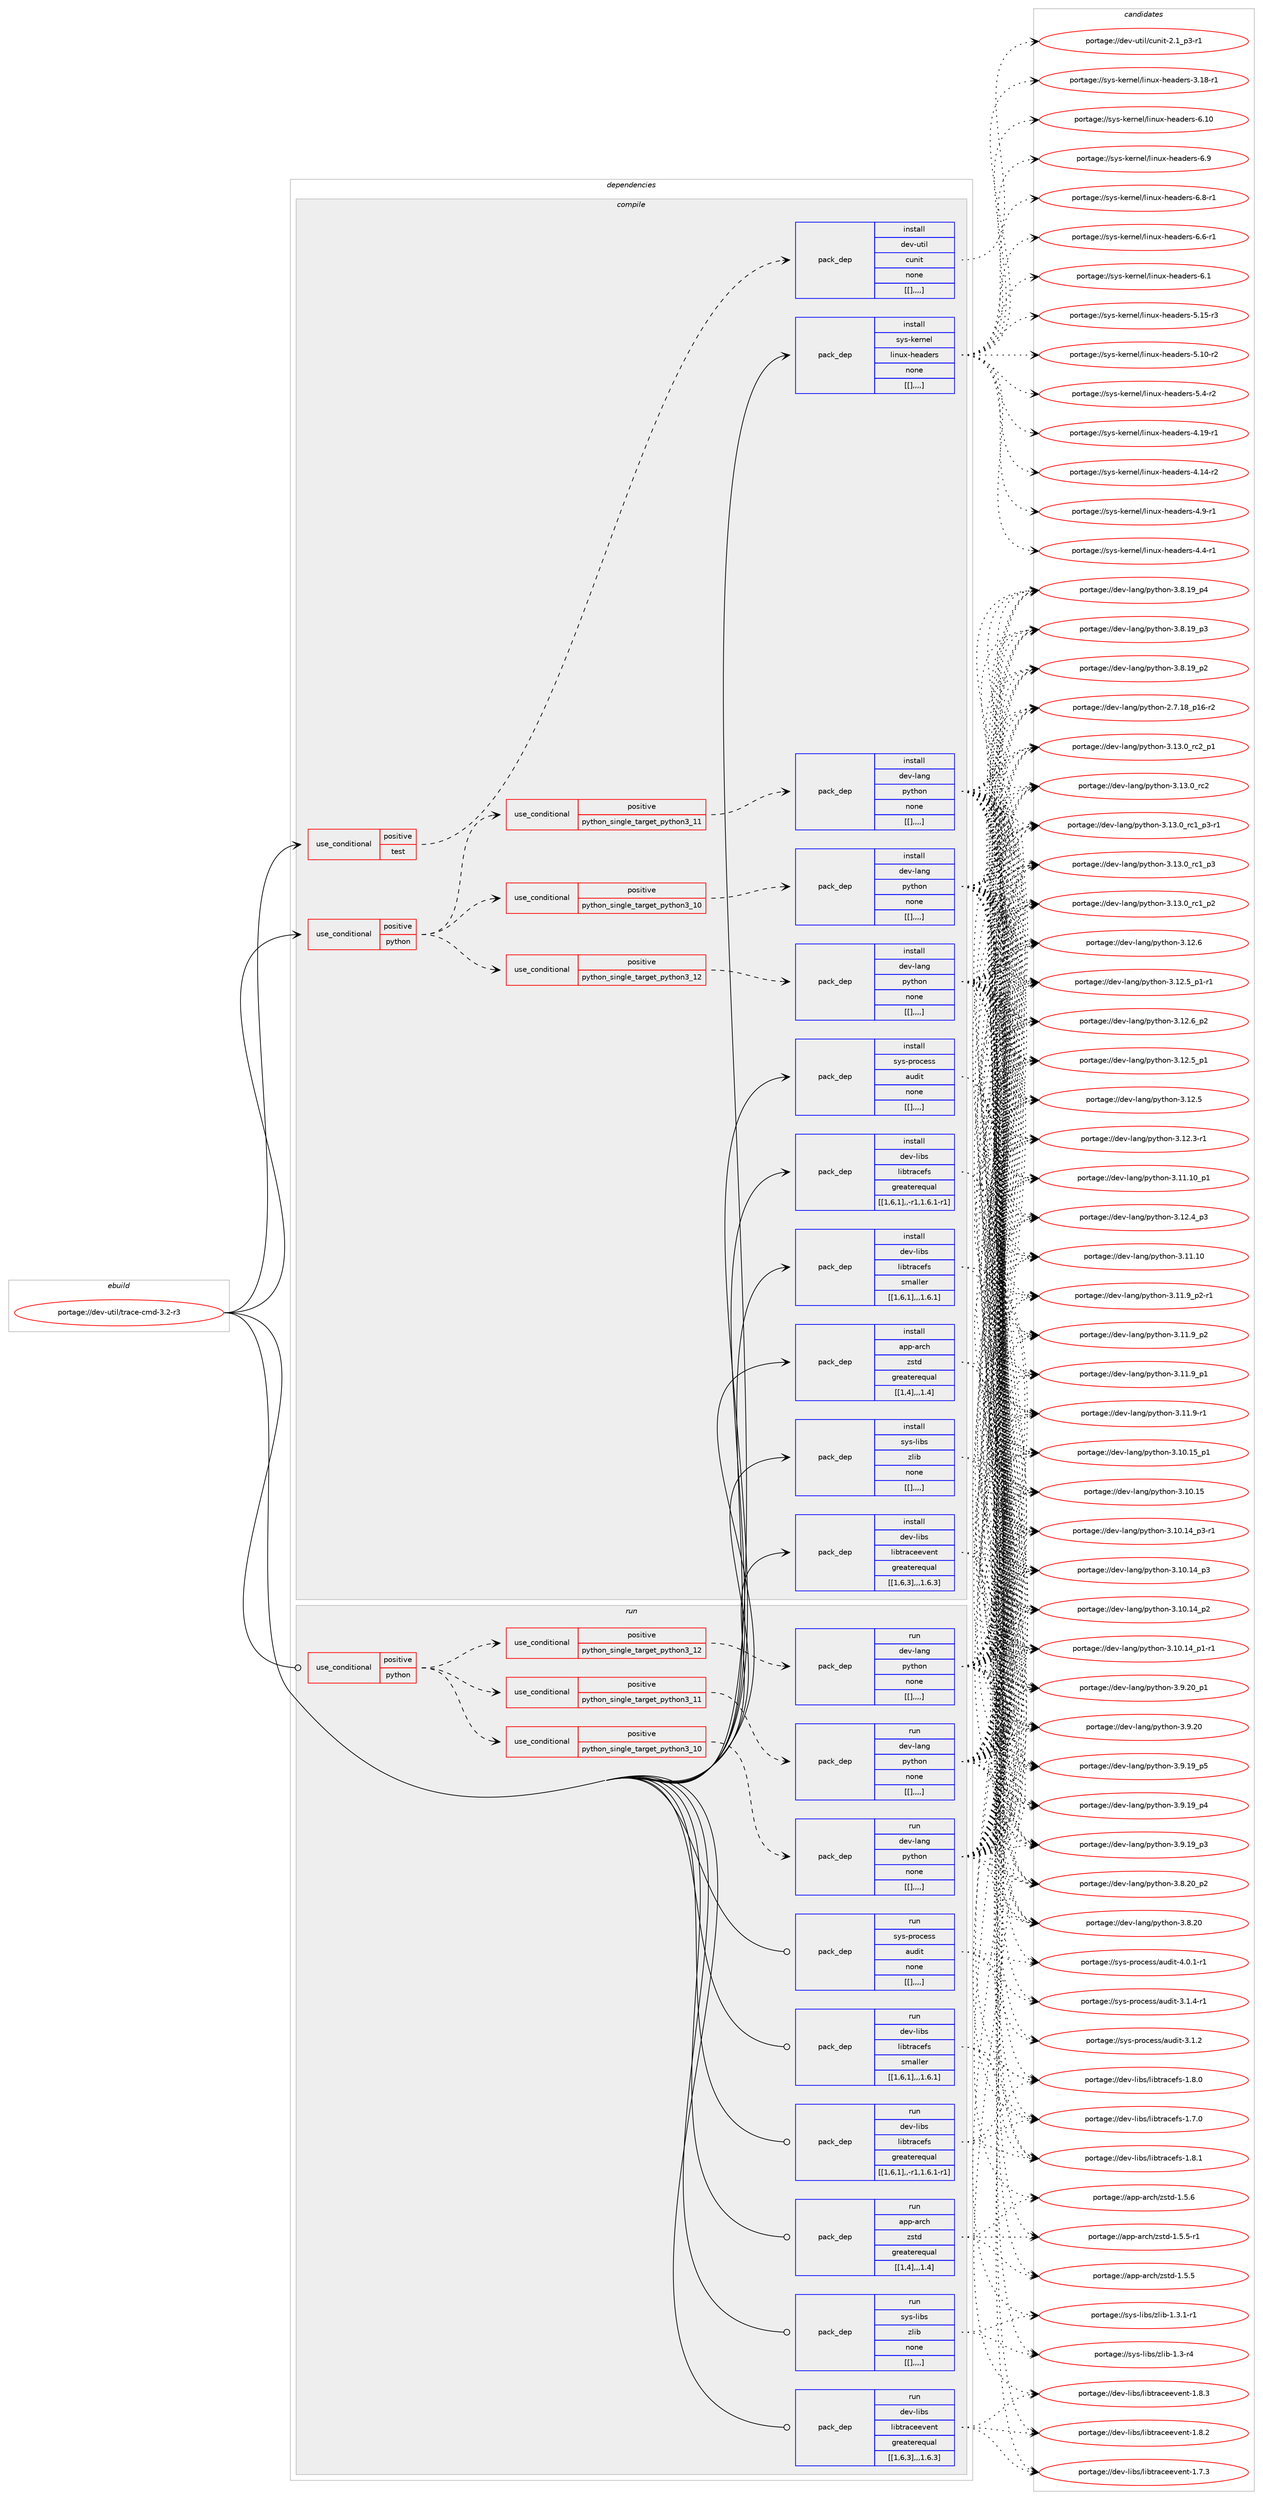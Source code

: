 digraph prolog {

# *************
# Graph options
# *************

newrank=true;
concentrate=true;
compound=true;
graph [rankdir=LR,fontname=Helvetica,fontsize=10,ranksep=1.5];#, ranksep=2.5, nodesep=0.2];
edge  [arrowhead=vee];
node  [fontname=Helvetica,fontsize=10];

# **********
# The ebuild
# **********

subgraph cluster_leftcol {
color=gray;
label=<<i>ebuild</i>>;
id [label="portage://dev-util/trace-cmd-3.2-r3", color=red, width=4, href="../dev-util/trace-cmd-3.2-r3.svg"];
}

# ****************
# The dependencies
# ****************

subgraph cluster_midcol {
color=gray;
label=<<i>dependencies</i>>;
subgraph cluster_compile {
fillcolor="#eeeeee";
style=filled;
label=<<i>compile</i>>;
subgraph cond64441 {
dependency225057 [label=<<TABLE BORDER="0" CELLBORDER="1" CELLSPACING="0" CELLPADDING="4"><TR><TD ROWSPAN="3" CELLPADDING="10">use_conditional</TD></TR><TR><TD>positive</TD></TR><TR><TD>python</TD></TR></TABLE>>, shape=none, color=red];
subgraph cond64442 {
dependency225058 [label=<<TABLE BORDER="0" CELLBORDER="1" CELLSPACING="0" CELLPADDING="4"><TR><TD ROWSPAN="3" CELLPADDING="10">use_conditional</TD></TR><TR><TD>positive</TD></TR><TR><TD>python_single_target_python3_10</TD></TR></TABLE>>, shape=none, color=red];
subgraph pack159174 {
dependency225059 [label=<<TABLE BORDER="0" CELLBORDER="1" CELLSPACING="0" CELLPADDING="4" WIDTH="220"><TR><TD ROWSPAN="6" CELLPADDING="30">pack_dep</TD></TR><TR><TD WIDTH="110">install</TD></TR><TR><TD>dev-lang</TD></TR><TR><TD>python</TD></TR><TR><TD>none</TD></TR><TR><TD>[[],,,,]</TD></TR></TABLE>>, shape=none, color=blue];
}
dependency225058:e -> dependency225059:w [weight=20,style="dashed",arrowhead="vee"];
}
dependency225057:e -> dependency225058:w [weight=20,style="dashed",arrowhead="vee"];
subgraph cond64443 {
dependency225060 [label=<<TABLE BORDER="0" CELLBORDER="1" CELLSPACING="0" CELLPADDING="4"><TR><TD ROWSPAN="3" CELLPADDING="10">use_conditional</TD></TR><TR><TD>positive</TD></TR><TR><TD>python_single_target_python3_11</TD></TR></TABLE>>, shape=none, color=red];
subgraph pack159175 {
dependency225061 [label=<<TABLE BORDER="0" CELLBORDER="1" CELLSPACING="0" CELLPADDING="4" WIDTH="220"><TR><TD ROWSPAN="6" CELLPADDING="30">pack_dep</TD></TR><TR><TD WIDTH="110">install</TD></TR><TR><TD>dev-lang</TD></TR><TR><TD>python</TD></TR><TR><TD>none</TD></TR><TR><TD>[[],,,,]</TD></TR></TABLE>>, shape=none, color=blue];
}
dependency225060:e -> dependency225061:w [weight=20,style="dashed",arrowhead="vee"];
}
dependency225057:e -> dependency225060:w [weight=20,style="dashed",arrowhead="vee"];
subgraph cond64444 {
dependency225062 [label=<<TABLE BORDER="0" CELLBORDER="1" CELLSPACING="0" CELLPADDING="4"><TR><TD ROWSPAN="3" CELLPADDING="10">use_conditional</TD></TR><TR><TD>positive</TD></TR><TR><TD>python_single_target_python3_12</TD></TR></TABLE>>, shape=none, color=red];
subgraph pack159176 {
dependency225063 [label=<<TABLE BORDER="0" CELLBORDER="1" CELLSPACING="0" CELLPADDING="4" WIDTH="220"><TR><TD ROWSPAN="6" CELLPADDING="30">pack_dep</TD></TR><TR><TD WIDTH="110">install</TD></TR><TR><TD>dev-lang</TD></TR><TR><TD>python</TD></TR><TR><TD>none</TD></TR><TR><TD>[[],,,,]</TD></TR></TABLE>>, shape=none, color=blue];
}
dependency225062:e -> dependency225063:w [weight=20,style="dashed",arrowhead="vee"];
}
dependency225057:e -> dependency225062:w [weight=20,style="dashed",arrowhead="vee"];
}
id:e -> dependency225057:w [weight=20,style="solid",arrowhead="vee"];
subgraph cond64445 {
dependency225064 [label=<<TABLE BORDER="0" CELLBORDER="1" CELLSPACING="0" CELLPADDING="4"><TR><TD ROWSPAN="3" CELLPADDING="10">use_conditional</TD></TR><TR><TD>positive</TD></TR><TR><TD>test</TD></TR></TABLE>>, shape=none, color=red];
subgraph pack159177 {
dependency225065 [label=<<TABLE BORDER="0" CELLBORDER="1" CELLSPACING="0" CELLPADDING="4" WIDTH="220"><TR><TD ROWSPAN="6" CELLPADDING="30">pack_dep</TD></TR><TR><TD WIDTH="110">install</TD></TR><TR><TD>dev-util</TD></TR><TR><TD>cunit</TD></TR><TR><TD>none</TD></TR><TR><TD>[[],,,,]</TD></TR></TABLE>>, shape=none, color=blue];
}
dependency225064:e -> dependency225065:w [weight=20,style="dashed",arrowhead="vee"];
}
id:e -> dependency225064:w [weight=20,style="solid",arrowhead="vee"];
subgraph pack159178 {
dependency225066 [label=<<TABLE BORDER="0" CELLBORDER="1" CELLSPACING="0" CELLPADDING="4" WIDTH="220"><TR><TD ROWSPAN="6" CELLPADDING="30">pack_dep</TD></TR><TR><TD WIDTH="110">install</TD></TR><TR><TD>app-arch</TD></TR><TR><TD>zstd</TD></TR><TR><TD>greaterequal</TD></TR><TR><TD>[[1,4],,,1.4]</TD></TR></TABLE>>, shape=none, color=blue];
}
id:e -> dependency225066:w [weight=20,style="solid",arrowhead="vee"];
subgraph pack159179 {
dependency225067 [label=<<TABLE BORDER="0" CELLBORDER="1" CELLSPACING="0" CELLPADDING="4" WIDTH="220"><TR><TD ROWSPAN="6" CELLPADDING="30">pack_dep</TD></TR><TR><TD WIDTH="110">install</TD></TR><TR><TD>dev-libs</TD></TR><TR><TD>libtraceevent</TD></TR><TR><TD>greaterequal</TD></TR><TR><TD>[[1,6,3],,,1.6.3]</TD></TR></TABLE>>, shape=none, color=blue];
}
id:e -> dependency225067:w [weight=20,style="solid",arrowhead="vee"];
subgraph pack159180 {
dependency225068 [label=<<TABLE BORDER="0" CELLBORDER="1" CELLSPACING="0" CELLPADDING="4" WIDTH="220"><TR><TD ROWSPAN="6" CELLPADDING="30">pack_dep</TD></TR><TR><TD WIDTH="110">install</TD></TR><TR><TD>dev-libs</TD></TR><TR><TD>libtracefs</TD></TR><TR><TD>greaterequal</TD></TR><TR><TD>[[1,6,1],,-r1,1.6.1-r1]</TD></TR></TABLE>>, shape=none, color=blue];
}
id:e -> dependency225068:w [weight=20,style="solid",arrowhead="vee"];
subgraph pack159181 {
dependency225069 [label=<<TABLE BORDER="0" CELLBORDER="1" CELLSPACING="0" CELLPADDING="4" WIDTH="220"><TR><TD ROWSPAN="6" CELLPADDING="30">pack_dep</TD></TR><TR><TD WIDTH="110">install</TD></TR><TR><TD>sys-kernel</TD></TR><TR><TD>linux-headers</TD></TR><TR><TD>none</TD></TR><TR><TD>[[],,,,]</TD></TR></TABLE>>, shape=none, color=blue];
}
id:e -> dependency225069:w [weight=20,style="solid",arrowhead="vee"];
subgraph pack159182 {
dependency225070 [label=<<TABLE BORDER="0" CELLBORDER="1" CELLSPACING="0" CELLPADDING="4" WIDTH="220"><TR><TD ROWSPAN="6" CELLPADDING="30">pack_dep</TD></TR><TR><TD WIDTH="110">install</TD></TR><TR><TD>sys-libs</TD></TR><TR><TD>zlib</TD></TR><TR><TD>none</TD></TR><TR><TD>[[],,,,]</TD></TR></TABLE>>, shape=none, color=blue];
}
id:e -> dependency225070:w [weight=20,style="solid",arrowhead="vee"];
subgraph pack159183 {
dependency225071 [label=<<TABLE BORDER="0" CELLBORDER="1" CELLSPACING="0" CELLPADDING="4" WIDTH="220"><TR><TD ROWSPAN="6" CELLPADDING="30">pack_dep</TD></TR><TR><TD WIDTH="110">install</TD></TR><TR><TD>sys-process</TD></TR><TR><TD>audit</TD></TR><TR><TD>none</TD></TR><TR><TD>[[],,,,]</TD></TR></TABLE>>, shape=none, color=blue];
}
id:e -> dependency225071:w [weight=20,style="solid",arrowhead="vee"];
subgraph pack159184 {
dependency225072 [label=<<TABLE BORDER="0" CELLBORDER="1" CELLSPACING="0" CELLPADDING="4" WIDTH="220"><TR><TD ROWSPAN="6" CELLPADDING="30">pack_dep</TD></TR><TR><TD WIDTH="110">install</TD></TR><TR><TD>dev-libs</TD></TR><TR><TD>libtracefs</TD></TR><TR><TD>smaller</TD></TR><TR><TD>[[1,6,1],,,1.6.1]</TD></TR></TABLE>>, shape=none, color=blue];
}
id:e -> dependency225072:w [weight=20,style="solid",arrowhead="vee"];
}
subgraph cluster_compileandrun {
fillcolor="#eeeeee";
style=filled;
label=<<i>compile and run</i>>;
}
subgraph cluster_run {
fillcolor="#eeeeee";
style=filled;
label=<<i>run</i>>;
subgraph cond64446 {
dependency225073 [label=<<TABLE BORDER="0" CELLBORDER="1" CELLSPACING="0" CELLPADDING="4"><TR><TD ROWSPAN="3" CELLPADDING="10">use_conditional</TD></TR><TR><TD>positive</TD></TR><TR><TD>python</TD></TR></TABLE>>, shape=none, color=red];
subgraph cond64447 {
dependency225074 [label=<<TABLE BORDER="0" CELLBORDER="1" CELLSPACING="0" CELLPADDING="4"><TR><TD ROWSPAN="3" CELLPADDING="10">use_conditional</TD></TR><TR><TD>positive</TD></TR><TR><TD>python_single_target_python3_10</TD></TR></TABLE>>, shape=none, color=red];
subgraph pack159185 {
dependency225075 [label=<<TABLE BORDER="0" CELLBORDER="1" CELLSPACING="0" CELLPADDING="4" WIDTH="220"><TR><TD ROWSPAN="6" CELLPADDING="30">pack_dep</TD></TR><TR><TD WIDTH="110">run</TD></TR><TR><TD>dev-lang</TD></TR><TR><TD>python</TD></TR><TR><TD>none</TD></TR><TR><TD>[[],,,,]</TD></TR></TABLE>>, shape=none, color=blue];
}
dependency225074:e -> dependency225075:w [weight=20,style="dashed",arrowhead="vee"];
}
dependency225073:e -> dependency225074:w [weight=20,style="dashed",arrowhead="vee"];
subgraph cond64448 {
dependency225076 [label=<<TABLE BORDER="0" CELLBORDER="1" CELLSPACING="0" CELLPADDING="4"><TR><TD ROWSPAN="3" CELLPADDING="10">use_conditional</TD></TR><TR><TD>positive</TD></TR><TR><TD>python_single_target_python3_11</TD></TR></TABLE>>, shape=none, color=red];
subgraph pack159186 {
dependency225077 [label=<<TABLE BORDER="0" CELLBORDER="1" CELLSPACING="0" CELLPADDING="4" WIDTH="220"><TR><TD ROWSPAN="6" CELLPADDING="30">pack_dep</TD></TR><TR><TD WIDTH="110">run</TD></TR><TR><TD>dev-lang</TD></TR><TR><TD>python</TD></TR><TR><TD>none</TD></TR><TR><TD>[[],,,,]</TD></TR></TABLE>>, shape=none, color=blue];
}
dependency225076:e -> dependency225077:w [weight=20,style="dashed",arrowhead="vee"];
}
dependency225073:e -> dependency225076:w [weight=20,style="dashed",arrowhead="vee"];
subgraph cond64449 {
dependency225078 [label=<<TABLE BORDER="0" CELLBORDER="1" CELLSPACING="0" CELLPADDING="4"><TR><TD ROWSPAN="3" CELLPADDING="10">use_conditional</TD></TR><TR><TD>positive</TD></TR><TR><TD>python_single_target_python3_12</TD></TR></TABLE>>, shape=none, color=red];
subgraph pack159187 {
dependency225079 [label=<<TABLE BORDER="0" CELLBORDER="1" CELLSPACING="0" CELLPADDING="4" WIDTH="220"><TR><TD ROWSPAN="6" CELLPADDING="30">pack_dep</TD></TR><TR><TD WIDTH="110">run</TD></TR><TR><TD>dev-lang</TD></TR><TR><TD>python</TD></TR><TR><TD>none</TD></TR><TR><TD>[[],,,,]</TD></TR></TABLE>>, shape=none, color=blue];
}
dependency225078:e -> dependency225079:w [weight=20,style="dashed",arrowhead="vee"];
}
dependency225073:e -> dependency225078:w [weight=20,style="dashed",arrowhead="vee"];
}
id:e -> dependency225073:w [weight=20,style="solid",arrowhead="odot"];
subgraph pack159188 {
dependency225080 [label=<<TABLE BORDER="0" CELLBORDER="1" CELLSPACING="0" CELLPADDING="4" WIDTH="220"><TR><TD ROWSPAN="6" CELLPADDING="30">pack_dep</TD></TR><TR><TD WIDTH="110">run</TD></TR><TR><TD>app-arch</TD></TR><TR><TD>zstd</TD></TR><TR><TD>greaterequal</TD></TR><TR><TD>[[1,4],,,1.4]</TD></TR></TABLE>>, shape=none, color=blue];
}
id:e -> dependency225080:w [weight=20,style="solid",arrowhead="odot"];
subgraph pack159189 {
dependency225081 [label=<<TABLE BORDER="0" CELLBORDER="1" CELLSPACING="0" CELLPADDING="4" WIDTH="220"><TR><TD ROWSPAN="6" CELLPADDING="30">pack_dep</TD></TR><TR><TD WIDTH="110">run</TD></TR><TR><TD>dev-libs</TD></TR><TR><TD>libtraceevent</TD></TR><TR><TD>greaterequal</TD></TR><TR><TD>[[1,6,3],,,1.6.3]</TD></TR></TABLE>>, shape=none, color=blue];
}
id:e -> dependency225081:w [weight=20,style="solid",arrowhead="odot"];
subgraph pack159190 {
dependency225082 [label=<<TABLE BORDER="0" CELLBORDER="1" CELLSPACING="0" CELLPADDING="4" WIDTH="220"><TR><TD ROWSPAN="6" CELLPADDING="30">pack_dep</TD></TR><TR><TD WIDTH="110">run</TD></TR><TR><TD>dev-libs</TD></TR><TR><TD>libtracefs</TD></TR><TR><TD>greaterequal</TD></TR><TR><TD>[[1,6,1],,-r1,1.6.1-r1]</TD></TR></TABLE>>, shape=none, color=blue];
}
id:e -> dependency225082:w [weight=20,style="solid",arrowhead="odot"];
subgraph pack159191 {
dependency225083 [label=<<TABLE BORDER="0" CELLBORDER="1" CELLSPACING="0" CELLPADDING="4" WIDTH="220"><TR><TD ROWSPAN="6" CELLPADDING="30">pack_dep</TD></TR><TR><TD WIDTH="110">run</TD></TR><TR><TD>sys-libs</TD></TR><TR><TD>zlib</TD></TR><TR><TD>none</TD></TR><TR><TD>[[],,,,]</TD></TR></TABLE>>, shape=none, color=blue];
}
id:e -> dependency225083:w [weight=20,style="solid",arrowhead="odot"];
subgraph pack159192 {
dependency225084 [label=<<TABLE BORDER="0" CELLBORDER="1" CELLSPACING="0" CELLPADDING="4" WIDTH="220"><TR><TD ROWSPAN="6" CELLPADDING="30">pack_dep</TD></TR><TR><TD WIDTH="110">run</TD></TR><TR><TD>sys-process</TD></TR><TR><TD>audit</TD></TR><TR><TD>none</TD></TR><TR><TD>[[],,,,]</TD></TR></TABLE>>, shape=none, color=blue];
}
id:e -> dependency225084:w [weight=20,style="solid",arrowhead="odot"];
subgraph pack159193 {
dependency225085 [label=<<TABLE BORDER="0" CELLBORDER="1" CELLSPACING="0" CELLPADDING="4" WIDTH="220"><TR><TD ROWSPAN="6" CELLPADDING="30">pack_dep</TD></TR><TR><TD WIDTH="110">run</TD></TR><TR><TD>dev-libs</TD></TR><TR><TD>libtracefs</TD></TR><TR><TD>smaller</TD></TR><TR><TD>[[1,6,1],,,1.6.1]</TD></TR></TABLE>>, shape=none, color=blue];
}
id:e -> dependency225085:w [weight=20,style="solid",arrowhead="odot"];
}
}

# **************
# The candidates
# **************

subgraph cluster_choices {
rank=same;
color=gray;
label=<<i>candidates</i>>;

subgraph choice159174 {
color=black;
nodesep=1;
choice100101118451089711010347112121116104111110455146495146489511499509511249 [label="portage://dev-lang/python-3.13.0_rc2_p1", color=red, width=4,href="../dev-lang/python-3.13.0_rc2_p1.svg"];
choice10010111845108971101034711212111610411111045514649514648951149950 [label="portage://dev-lang/python-3.13.0_rc2", color=red, width=4,href="../dev-lang/python-3.13.0_rc2.svg"];
choice1001011184510897110103471121211161041111104551464951464895114994995112514511449 [label="portage://dev-lang/python-3.13.0_rc1_p3-r1", color=red, width=4,href="../dev-lang/python-3.13.0_rc1_p3-r1.svg"];
choice100101118451089711010347112121116104111110455146495146489511499499511251 [label="portage://dev-lang/python-3.13.0_rc1_p3", color=red, width=4,href="../dev-lang/python-3.13.0_rc1_p3.svg"];
choice100101118451089711010347112121116104111110455146495146489511499499511250 [label="portage://dev-lang/python-3.13.0_rc1_p2", color=red, width=4,href="../dev-lang/python-3.13.0_rc1_p2.svg"];
choice100101118451089711010347112121116104111110455146495046549511250 [label="portage://dev-lang/python-3.12.6_p2", color=red, width=4,href="../dev-lang/python-3.12.6_p2.svg"];
choice10010111845108971101034711212111610411111045514649504654 [label="portage://dev-lang/python-3.12.6", color=red, width=4,href="../dev-lang/python-3.12.6.svg"];
choice1001011184510897110103471121211161041111104551464950465395112494511449 [label="portage://dev-lang/python-3.12.5_p1-r1", color=red, width=4,href="../dev-lang/python-3.12.5_p1-r1.svg"];
choice100101118451089711010347112121116104111110455146495046539511249 [label="portage://dev-lang/python-3.12.5_p1", color=red, width=4,href="../dev-lang/python-3.12.5_p1.svg"];
choice10010111845108971101034711212111610411111045514649504653 [label="portage://dev-lang/python-3.12.5", color=red, width=4,href="../dev-lang/python-3.12.5.svg"];
choice100101118451089711010347112121116104111110455146495046529511251 [label="portage://dev-lang/python-3.12.4_p3", color=red, width=4,href="../dev-lang/python-3.12.4_p3.svg"];
choice100101118451089711010347112121116104111110455146495046514511449 [label="portage://dev-lang/python-3.12.3-r1", color=red, width=4,href="../dev-lang/python-3.12.3-r1.svg"];
choice10010111845108971101034711212111610411111045514649494649489511249 [label="portage://dev-lang/python-3.11.10_p1", color=red, width=4,href="../dev-lang/python-3.11.10_p1.svg"];
choice1001011184510897110103471121211161041111104551464949464948 [label="portage://dev-lang/python-3.11.10", color=red, width=4,href="../dev-lang/python-3.11.10.svg"];
choice1001011184510897110103471121211161041111104551464949465795112504511449 [label="portage://dev-lang/python-3.11.9_p2-r1", color=red, width=4,href="../dev-lang/python-3.11.9_p2-r1.svg"];
choice100101118451089711010347112121116104111110455146494946579511250 [label="portage://dev-lang/python-3.11.9_p2", color=red, width=4,href="../dev-lang/python-3.11.9_p2.svg"];
choice100101118451089711010347112121116104111110455146494946579511249 [label="portage://dev-lang/python-3.11.9_p1", color=red, width=4,href="../dev-lang/python-3.11.9_p1.svg"];
choice100101118451089711010347112121116104111110455146494946574511449 [label="portage://dev-lang/python-3.11.9-r1", color=red, width=4,href="../dev-lang/python-3.11.9-r1.svg"];
choice10010111845108971101034711212111610411111045514649484649539511249 [label="portage://dev-lang/python-3.10.15_p1", color=red, width=4,href="../dev-lang/python-3.10.15_p1.svg"];
choice1001011184510897110103471121211161041111104551464948464953 [label="portage://dev-lang/python-3.10.15", color=red, width=4,href="../dev-lang/python-3.10.15.svg"];
choice100101118451089711010347112121116104111110455146494846495295112514511449 [label="portage://dev-lang/python-3.10.14_p3-r1", color=red, width=4,href="../dev-lang/python-3.10.14_p3-r1.svg"];
choice10010111845108971101034711212111610411111045514649484649529511251 [label="portage://dev-lang/python-3.10.14_p3", color=red, width=4,href="../dev-lang/python-3.10.14_p3.svg"];
choice10010111845108971101034711212111610411111045514649484649529511250 [label="portage://dev-lang/python-3.10.14_p2", color=red, width=4,href="../dev-lang/python-3.10.14_p2.svg"];
choice100101118451089711010347112121116104111110455146494846495295112494511449 [label="portage://dev-lang/python-3.10.14_p1-r1", color=red, width=4,href="../dev-lang/python-3.10.14_p1-r1.svg"];
choice100101118451089711010347112121116104111110455146574650489511249 [label="portage://dev-lang/python-3.9.20_p1", color=red, width=4,href="../dev-lang/python-3.9.20_p1.svg"];
choice10010111845108971101034711212111610411111045514657465048 [label="portage://dev-lang/python-3.9.20", color=red, width=4,href="../dev-lang/python-3.9.20.svg"];
choice100101118451089711010347112121116104111110455146574649579511253 [label="portage://dev-lang/python-3.9.19_p5", color=red, width=4,href="../dev-lang/python-3.9.19_p5.svg"];
choice100101118451089711010347112121116104111110455146574649579511252 [label="portage://dev-lang/python-3.9.19_p4", color=red, width=4,href="../dev-lang/python-3.9.19_p4.svg"];
choice100101118451089711010347112121116104111110455146574649579511251 [label="portage://dev-lang/python-3.9.19_p3", color=red, width=4,href="../dev-lang/python-3.9.19_p3.svg"];
choice100101118451089711010347112121116104111110455146564650489511250 [label="portage://dev-lang/python-3.8.20_p2", color=red, width=4,href="../dev-lang/python-3.8.20_p2.svg"];
choice10010111845108971101034711212111610411111045514656465048 [label="portage://dev-lang/python-3.8.20", color=red, width=4,href="../dev-lang/python-3.8.20.svg"];
choice100101118451089711010347112121116104111110455146564649579511252 [label="portage://dev-lang/python-3.8.19_p4", color=red, width=4,href="../dev-lang/python-3.8.19_p4.svg"];
choice100101118451089711010347112121116104111110455146564649579511251 [label="portage://dev-lang/python-3.8.19_p3", color=red, width=4,href="../dev-lang/python-3.8.19_p3.svg"];
choice100101118451089711010347112121116104111110455146564649579511250 [label="portage://dev-lang/python-3.8.19_p2", color=red, width=4,href="../dev-lang/python-3.8.19_p2.svg"];
choice100101118451089711010347112121116104111110455046554649569511249544511450 [label="portage://dev-lang/python-2.7.18_p16-r2", color=red, width=4,href="../dev-lang/python-2.7.18_p16-r2.svg"];
dependency225059:e -> choice100101118451089711010347112121116104111110455146495146489511499509511249:w [style=dotted,weight="100"];
dependency225059:e -> choice10010111845108971101034711212111610411111045514649514648951149950:w [style=dotted,weight="100"];
dependency225059:e -> choice1001011184510897110103471121211161041111104551464951464895114994995112514511449:w [style=dotted,weight="100"];
dependency225059:e -> choice100101118451089711010347112121116104111110455146495146489511499499511251:w [style=dotted,weight="100"];
dependency225059:e -> choice100101118451089711010347112121116104111110455146495146489511499499511250:w [style=dotted,weight="100"];
dependency225059:e -> choice100101118451089711010347112121116104111110455146495046549511250:w [style=dotted,weight="100"];
dependency225059:e -> choice10010111845108971101034711212111610411111045514649504654:w [style=dotted,weight="100"];
dependency225059:e -> choice1001011184510897110103471121211161041111104551464950465395112494511449:w [style=dotted,weight="100"];
dependency225059:e -> choice100101118451089711010347112121116104111110455146495046539511249:w [style=dotted,weight="100"];
dependency225059:e -> choice10010111845108971101034711212111610411111045514649504653:w [style=dotted,weight="100"];
dependency225059:e -> choice100101118451089711010347112121116104111110455146495046529511251:w [style=dotted,weight="100"];
dependency225059:e -> choice100101118451089711010347112121116104111110455146495046514511449:w [style=dotted,weight="100"];
dependency225059:e -> choice10010111845108971101034711212111610411111045514649494649489511249:w [style=dotted,weight="100"];
dependency225059:e -> choice1001011184510897110103471121211161041111104551464949464948:w [style=dotted,weight="100"];
dependency225059:e -> choice1001011184510897110103471121211161041111104551464949465795112504511449:w [style=dotted,weight="100"];
dependency225059:e -> choice100101118451089711010347112121116104111110455146494946579511250:w [style=dotted,weight="100"];
dependency225059:e -> choice100101118451089711010347112121116104111110455146494946579511249:w [style=dotted,weight="100"];
dependency225059:e -> choice100101118451089711010347112121116104111110455146494946574511449:w [style=dotted,weight="100"];
dependency225059:e -> choice10010111845108971101034711212111610411111045514649484649539511249:w [style=dotted,weight="100"];
dependency225059:e -> choice1001011184510897110103471121211161041111104551464948464953:w [style=dotted,weight="100"];
dependency225059:e -> choice100101118451089711010347112121116104111110455146494846495295112514511449:w [style=dotted,weight="100"];
dependency225059:e -> choice10010111845108971101034711212111610411111045514649484649529511251:w [style=dotted,weight="100"];
dependency225059:e -> choice10010111845108971101034711212111610411111045514649484649529511250:w [style=dotted,weight="100"];
dependency225059:e -> choice100101118451089711010347112121116104111110455146494846495295112494511449:w [style=dotted,weight="100"];
dependency225059:e -> choice100101118451089711010347112121116104111110455146574650489511249:w [style=dotted,weight="100"];
dependency225059:e -> choice10010111845108971101034711212111610411111045514657465048:w [style=dotted,weight="100"];
dependency225059:e -> choice100101118451089711010347112121116104111110455146574649579511253:w [style=dotted,weight="100"];
dependency225059:e -> choice100101118451089711010347112121116104111110455146574649579511252:w [style=dotted,weight="100"];
dependency225059:e -> choice100101118451089711010347112121116104111110455146574649579511251:w [style=dotted,weight="100"];
dependency225059:e -> choice100101118451089711010347112121116104111110455146564650489511250:w [style=dotted,weight="100"];
dependency225059:e -> choice10010111845108971101034711212111610411111045514656465048:w [style=dotted,weight="100"];
dependency225059:e -> choice100101118451089711010347112121116104111110455146564649579511252:w [style=dotted,weight="100"];
dependency225059:e -> choice100101118451089711010347112121116104111110455146564649579511251:w [style=dotted,weight="100"];
dependency225059:e -> choice100101118451089711010347112121116104111110455146564649579511250:w [style=dotted,weight="100"];
dependency225059:e -> choice100101118451089711010347112121116104111110455046554649569511249544511450:w [style=dotted,weight="100"];
}
subgraph choice159175 {
color=black;
nodesep=1;
choice100101118451089711010347112121116104111110455146495146489511499509511249 [label="portage://dev-lang/python-3.13.0_rc2_p1", color=red, width=4,href="../dev-lang/python-3.13.0_rc2_p1.svg"];
choice10010111845108971101034711212111610411111045514649514648951149950 [label="portage://dev-lang/python-3.13.0_rc2", color=red, width=4,href="../dev-lang/python-3.13.0_rc2.svg"];
choice1001011184510897110103471121211161041111104551464951464895114994995112514511449 [label="portage://dev-lang/python-3.13.0_rc1_p3-r1", color=red, width=4,href="../dev-lang/python-3.13.0_rc1_p3-r1.svg"];
choice100101118451089711010347112121116104111110455146495146489511499499511251 [label="portage://dev-lang/python-3.13.0_rc1_p3", color=red, width=4,href="../dev-lang/python-3.13.0_rc1_p3.svg"];
choice100101118451089711010347112121116104111110455146495146489511499499511250 [label="portage://dev-lang/python-3.13.0_rc1_p2", color=red, width=4,href="../dev-lang/python-3.13.0_rc1_p2.svg"];
choice100101118451089711010347112121116104111110455146495046549511250 [label="portage://dev-lang/python-3.12.6_p2", color=red, width=4,href="../dev-lang/python-3.12.6_p2.svg"];
choice10010111845108971101034711212111610411111045514649504654 [label="portage://dev-lang/python-3.12.6", color=red, width=4,href="../dev-lang/python-3.12.6.svg"];
choice1001011184510897110103471121211161041111104551464950465395112494511449 [label="portage://dev-lang/python-3.12.5_p1-r1", color=red, width=4,href="../dev-lang/python-3.12.5_p1-r1.svg"];
choice100101118451089711010347112121116104111110455146495046539511249 [label="portage://dev-lang/python-3.12.5_p1", color=red, width=4,href="../dev-lang/python-3.12.5_p1.svg"];
choice10010111845108971101034711212111610411111045514649504653 [label="portage://dev-lang/python-3.12.5", color=red, width=4,href="../dev-lang/python-3.12.5.svg"];
choice100101118451089711010347112121116104111110455146495046529511251 [label="portage://dev-lang/python-3.12.4_p3", color=red, width=4,href="../dev-lang/python-3.12.4_p3.svg"];
choice100101118451089711010347112121116104111110455146495046514511449 [label="portage://dev-lang/python-3.12.3-r1", color=red, width=4,href="../dev-lang/python-3.12.3-r1.svg"];
choice10010111845108971101034711212111610411111045514649494649489511249 [label="portage://dev-lang/python-3.11.10_p1", color=red, width=4,href="../dev-lang/python-3.11.10_p1.svg"];
choice1001011184510897110103471121211161041111104551464949464948 [label="portage://dev-lang/python-3.11.10", color=red, width=4,href="../dev-lang/python-3.11.10.svg"];
choice1001011184510897110103471121211161041111104551464949465795112504511449 [label="portage://dev-lang/python-3.11.9_p2-r1", color=red, width=4,href="../dev-lang/python-3.11.9_p2-r1.svg"];
choice100101118451089711010347112121116104111110455146494946579511250 [label="portage://dev-lang/python-3.11.9_p2", color=red, width=4,href="../dev-lang/python-3.11.9_p2.svg"];
choice100101118451089711010347112121116104111110455146494946579511249 [label="portage://dev-lang/python-3.11.9_p1", color=red, width=4,href="../dev-lang/python-3.11.9_p1.svg"];
choice100101118451089711010347112121116104111110455146494946574511449 [label="portage://dev-lang/python-3.11.9-r1", color=red, width=4,href="../dev-lang/python-3.11.9-r1.svg"];
choice10010111845108971101034711212111610411111045514649484649539511249 [label="portage://dev-lang/python-3.10.15_p1", color=red, width=4,href="../dev-lang/python-3.10.15_p1.svg"];
choice1001011184510897110103471121211161041111104551464948464953 [label="portage://dev-lang/python-3.10.15", color=red, width=4,href="../dev-lang/python-3.10.15.svg"];
choice100101118451089711010347112121116104111110455146494846495295112514511449 [label="portage://dev-lang/python-3.10.14_p3-r1", color=red, width=4,href="../dev-lang/python-3.10.14_p3-r1.svg"];
choice10010111845108971101034711212111610411111045514649484649529511251 [label="portage://dev-lang/python-3.10.14_p3", color=red, width=4,href="../dev-lang/python-3.10.14_p3.svg"];
choice10010111845108971101034711212111610411111045514649484649529511250 [label="portage://dev-lang/python-3.10.14_p2", color=red, width=4,href="../dev-lang/python-3.10.14_p2.svg"];
choice100101118451089711010347112121116104111110455146494846495295112494511449 [label="portage://dev-lang/python-3.10.14_p1-r1", color=red, width=4,href="../dev-lang/python-3.10.14_p1-r1.svg"];
choice100101118451089711010347112121116104111110455146574650489511249 [label="portage://dev-lang/python-3.9.20_p1", color=red, width=4,href="../dev-lang/python-3.9.20_p1.svg"];
choice10010111845108971101034711212111610411111045514657465048 [label="portage://dev-lang/python-3.9.20", color=red, width=4,href="../dev-lang/python-3.9.20.svg"];
choice100101118451089711010347112121116104111110455146574649579511253 [label="portage://dev-lang/python-3.9.19_p5", color=red, width=4,href="../dev-lang/python-3.9.19_p5.svg"];
choice100101118451089711010347112121116104111110455146574649579511252 [label="portage://dev-lang/python-3.9.19_p4", color=red, width=4,href="../dev-lang/python-3.9.19_p4.svg"];
choice100101118451089711010347112121116104111110455146574649579511251 [label="portage://dev-lang/python-3.9.19_p3", color=red, width=4,href="../dev-lang/python-3.9.19_p3.svg"];
choice100101118451089711010347112121116104111110455146564650489511250 [label="portage://dev-lang/python-3.8.20_p2", color=red, width=4,href="../dev-lang/python-3.8.20_p2.svg"];
choice10010111845108971101034711212111610411111045514656465048 [label="portage://dev-lang/python-3.8.20", color=red, width=4,href="../dev-lang/python-3.8.20.svg"];
choice100101118451089711010347112121116104111110455146564649579511252 [label="portage://dev-lang/python-3.8.19_p4", color=red, width=4,href="../dev-lang/python-3.8.19_p4.svg"];
choice100101118451089711010347112121116104111110455146564649579511251 [label="portage://dev-lang/python-3.8.19_p3", color=red, width=4,href="../dev-lang/python-3.8.19_p3.svg"];
choice100101118451089711010347112121116104111110455146564649579511250 [label="portage://dev-lang/python-3.8.19_p2", color=red, width=4,href="../dev-lang/python-3.8.19_p2.svg"];
choice100101118451089711010347112121116104111110455046554649569511249544511450 [label="portage://dev-lang/python-2.7.18_p16-r2", color=red, width=4,href="../dev-lang/python-2.7.18_p16-r2.svg"];
dependency225061:e -> choice100101118451089711010347112121116104111110455146495146489511499509511249:w [style=dotted,weight="100"];
dependency225061:e -> choice10010111845108971101034711212111610411111045514649514648951149950:w [style=dotted,weight="100"];
dependency225061:e -> choice1001011184510897110103471121211161041111104551464951464895114994995112514511449:w [style=dotted,weight="100"];
dependency225061:e -> choice100101118451089711010347112121116104111110455146495146489511499499511251:w [style=dotted,weight="100"];
dependency225061:e -> choice100101118451089711010347112121116104111110455146495146489511499499511250:w [style=dotted,weight="100"];
dependency225061:e -> choice100101118451089711010347112121116104111110455146495046549511250:w [style=dotted,weight="100"];
dependency225061:e -> choice10010111845108971101034711212111610411111045514649504654:w [style=dotted,weight="100"];
dependency225061:e -> choice1001011184510897110103471121211161041111104551464950465395112494511449:w [style=dotted,weight="100"];
dependency225061:e -> choice100101118451089711010347112121116104111110455146495046539511249:w [style=dotted,weight="100"];
dependency225061:e -> choice10010111845108971101034711212111610411111045514649504653:w [style=dotted,weight="100"];
dependency225061:e -> choice100101118451089711010347112121116104111110455146495046529511251:w [style=dotted,weight="100"];
dependency225061:e -> choice100101118451089711010347112121116104111110455146495046514511449:w [style=dotted,weight="100"];
dependency225061:e -> choice10010111845108971101034711212111610411111045514649494649489511249:w [style=dotted,weight="100"];
dependency225061:e -> choice1001011184510897110103471121211161041111104551464949464948:w [style=dotted,weight="100"];
dependency225061:e -> choice1001011184510897110103471121211161041111104551464949465795112504511449:w [style=dotted,weight="100"];
dependency225061:e -> choice100101118451089711010347112121116104111110455146494946579511250:w [style=dotted,weight="100"];
dependency225061:e -> choice100101118451089711010347112121116104111110455146494946579511249:w [style=dotted,weight="100"];
dependency225061:e -> choice100101118451089711010347112121116104111110455146494946574511449:w [style=dotted,weight="100"];
dependency225061:e -> choice10010111845108971101034711212111610411111045514649484649539511249:w [style=dotted,weight="100"];
dependency225061:e -> choice1001011184510897110103471121211161041111104551464948464953:w [style=dotted,weight="100"];
dependency225061:e -> choice100101118451089711010347112121116104111110455146494846495295112514511449:w [style=dotted,weight="100"];
dependency225061:e -> choice10010111845108971101034711212111610411111045514649484649529511251:w [style=dotted,weight="100"];
dependency225061:e -> choice10010111845108971101034711212111610411111045514649484649529511250:w [style=dotted,weight="100"];
dependency225061:e -> choice100101118451089711010347112121116104111110455146494846495295112494511449:w [style=dotted,weight="100"];
dependency225061:e -> choice100101118451089711010347112121116104111110455146574650489511249:w [style=dotted,weight="100"];
dependency225061:e -> choice10010111845108971101034711212111610411111045514657465048:w [style=dotted,weight="100"];
dependency225061:e -> choice100101118451089711010347112121116104111110455146574649579511253:w [style=dotted,weight="100"];
dependency225061:e -> choice100101118451089711010347112121116104111110455146574649579511252:w [style=dotted,weight="100"];
dependency225061:e -> choice100101118451089711010347112121116104111110455146574649579511251:w [style=dotted,weight="100"];
dependency225061:e -> choice100101118451089711010347112121116104111110455146564650489511250:w [style=dotted,weight="100"];
dependency225061:e -> choice10010111845108971101034711212111610411111045514656465048:w [style=dotted,weight="100"];
dependency225061:e -> choice100101118451089711010347112121116104111110455146564649579511252:w [style=dotted,weight="100"];
dependency225061:e -> choice100101118451089711010347112121116104111110455146564649579511251:w [style=dotted,weight="100"];
dependency225061:e -> choice100101118451089711010347112121116104111110455146564649579511250:w [style=dotted,weight="100"];
dependency225061:e -> choice100101118451089711010347112121116104111110455046554649569511249544511450:w [style=dotted,weight="100"];
}
subgraph choice159176 {
color=black;
nodesep=1;
choice100101118451089711010347112121116104111110455146495146489511499509511249 [label="portage://dev-lang/python-3.13.0_rc2_p1", color=red, width=4,href="../dev-lang/python-3.13.0_rc2_p1.svg"];
choice10010111845108971101034711212111610411111045514649514648951149950 [label="portage://dev-lang/python-3.13.0_rc2", color=red, width=4,href="../dev-lang/python-3.13.0_rc2.svg"];
choice1001011184510897110103471121211161041111104551464951464895114994995112514511449 [label="portage://dev-lang/python-3.13.0_rc1_p3-r1", color=red, width=4,href="../dev-lang/python-3.13.0_rc1_p3-r1.svg"];
choice100101118451089711010347112121116104111110455146495146489511499499511251 [label="portage://dev-lang/python-3.13.0_rc1_p3", color=red, width=4,href="../dev-lang/python-3.13.0_rc1_p3.svg"];
choice100101118451089711010347112121116104111110455146495146489511499499511250 [label="portage://dev-lang/python-3.13.0_rc1_p2", color=red, width=4,href="../dev-lang/python-3.13.0_rc1_p2.svg"];
choice100101118451089711010347112121116104111110455146495046549511250 [label="portage://dev-lang/python-3.12.6_p2", color=red, width=4,href="../dev-lang/python-3.12.6_p2.svg"];
choice10010111845108971101034711212111610411111045514649504654 [label="portage://dev-lang/python-3.12.6", color=red, width=4,href="../dev-lang/python-3.12.6.svg"];
choice1001011184510897110103471121211161041111104551464950465395112494511449 [label="portage://dev-lang/python-3.12.5_p1-r1", color=red, width=4,href="../dev-lang/python-3.12.5_p1-r1.svg"];
choice100101118451089711010347112121116104111110455146495046539511249 [label="portage://dev-lang/python-3.12.5_p1", color=red, width=4,href="../dev-lang/python-3.12.5_p1.svg"];
choice10010111845108971101034711212111610411111045514649504653 [label="portage://dev-lang/python-3.12.5", color=red, width=4,href="../dev-lang/python-3.12.5.svg"];
choice100101118451089711010347112121116104111110455146495046529511251 [label="portage://dev-lang/python-3.12.4_p3", color=red, width=4,href="../dev-lang/python-3.12.4_p3.svg"];
choice100101118451089711010347112121116104111110455146495046514511449 [label="portage://dev-lang/python-3.12.3-r1", color=red, width=4,href="../dev-lang/python-3.12.3-r1.svg"];
choice10010111845108971101034711212111610411111045514649494649489511249 [label="portage://dev-lang/python-3.11.10_p1", color=red, width=4,href="../dev-lang/python-3.11.10_p1.svg"];
choice1001011184510897110103471121211161041111104551464949464948 [label="portage://dev-lang/python-3.11.10", color=red, width=4,href="../dev-lang/python-3.11.10.svg"];
choice1001011184510897110103471121211161041111104551464949465795112504511449 [label="portage://dev-lang/python-3.11.9_p2-r1", color=red, width=4,href="../dev-lang/python-3.11.9_p2-r1.svg"];
choice100101118451089711010347112121116104111110455146494946579511250 [label="portage://dev-lang/python-3.11.9_p2", color=red, width=4,href="../dev-lang/python-3.11.9_p2.svg"];
choice100101118451089711010347112121116104111110455146494946579511249 [label="portage://dev-lang/python-3.11.9_p1", color=red, width=4,href="../dev-lang/python-3.11.9_p1.svg"];
choice100101118451089711010347112121116104111110455146494946574511449 [label="portage://dev-lang/python-3.11.9-r1", color=red, width=4,href="../dev-lang/python-3.11.9-r1.svg"];
choice10010111845108971101034711212111610411111045514649484649539511249 [label="portage://dev-lang/python-3.10.15_p1", color=red, width=4,href="../dev-lang/python-3.10.15_p1.svg"];
choice1001011184510897110103471121211161041111104551464948464953 [label="portage://dev-lang/python-3.10.15", color=red, width=4,href="../dev-lang/python-3.10.15.svg"];
choice100101118451089711010347112121116104111110455146494846495295112514511449 [label="portage://dev-lang/python-3.10.14_p3-r1", color=red, width=4,href="../dev-lang/python-3.10.14_p3-r1.svg"];
choice10010111845108971101034711212111610411111045514649484649529511251 [label="portage://dev-lang/python-3.10.14_p3", color=red, width=4,href="../dev-lang/python-3.10.14_p3.svg"];
choice10010111845108971101034711212111610411111045514649484649529511250 [label="portage://dev-lang/python-3.10.14_p2", color=red, width=4,href="../dev-lang/python-3.10.14_p2.svg"];
choice100101118451089711010347112121116104111110455146494846495295112494511449 [label="portage://dev-lang/python-3.10.14_p1-r1", color=red, width=4,href="../dev-lang/python-3.10.14_p1-r1.svg"];
choice100101118451089711010347112121116104111110455146574650489511249 [label="portage://dev-lang/python-3.9.20_p1", color=red, width=4,href="../dev-lang/python-3.9.20_p1.svg"];
choice10010111845108971101034711212111610411111045514657465048 [label="portage://dev-lang/python-3.9.20", color=red, width=4,href="../dev-lang/python-3.9.20.svg"];
choice100101118451089711010347112121116104111110455146574649579511253 [label="portage://dev-lang/python-3.9.19_p5", color=red, width=4,href="../dev-lang/python-3.9.19_p5.svg"];
choice100101118451089711010347112121116104111110455146574649579511252 [label="portage://dev-lang/python-3.9.19_p4", color=red, width=4,href="../dev-lang/python-3.9.19_p4.svg"];
choice100101118451089711010347112121116104111110455146574649579511251 [label="portage://dev-lang/python-3.9.19_p3", color=red, width=4,href="../dev-lang/python-3.9.19_p3.svg"];
choice100101118451089711010347112121116104111110455146564650489511250 [label="portage://dev-lang/python-3.8.20_p2", color=red, width=4,href="../dev-lang/python-3.8.20_p2.svg"];
choice10010111845108971101034711212111610411111045514656465048 [label="portage://dev-lang/python-3.8.20", color=red, width=4,href="../dev-lang/python-3.8.20.svg"];
choice100101118451089711010347112121116104111110455146564649579511252 [label="portage://dev-lang/python-3.8.19_p4", color=red, width=4,href="../dev-lang/python-3.8.19_p4.svg"];
choice100101118451089711010347112121116104111110455146564649579511251 [label="portage://dev-lang/python-3.8.19_p3", color=red, width=4,href="../dev-lang/python-3.8.19_p3.svg"];
choice100101118451089711010347112121116104111110455146564649579511250 [label="portage://dev-lang/python-3.8.19_p2", color=red, width=4,href="../dev-lang/python-3.8.19_p2.svg"];
choice100101118451089711010347112121116104111110455046554649569511249544511450 [label="portage://dev-lang/python-2.7.18_p16-r2", color=red, width=4,href="../dev-lang/python-2.7.18_p16-r2.svg"];
dependency225063:e -> choice100101118451089711010347112121116104111110455146495146489511499509511249:w [style=dotted,weight="100"];
dependency225063:e -> choice10010111845108971101034711212111610411111045514649514648951149950:w [style=dotted,weight="100"];
dependency225063:e -> choice1001011184510897110103471121211161041111104551464951464895114994995112514511449:w [style=dotted,weight="100"];
dependency225063:e -> choice100101118451089711010347112121116104111110455146495146489511499499511251:w [style=dotted,weight="100"];
dependency225063:e -> choice100101118451089711010347112121116104111110455146495146489511499499511250:w [style=dotted,weight="100"];
dependency225063:e -> choice100101118451089711010347112121116104111110455146495046549511250:w [style=dotted,weight="100"];
dependency225063:e -> choice10010111845108971101034711212111610411111045514649504654:w [style=dotted,weight="100"];
dependency225063:e -> choice1001011184510897110103471121211161041111104551464950465395112494511449:w [style=dotted,weight="100"];
dependency225063:e -> choice100101118451089711010347112121116104111110455146495046539511249:w [style=dotted,weight="100"];
dependency225063:e -> choice10010111845108971101034711212111610411111045514649504653:w [style=dotted,weight="100"];
dependency225063:e -> choice100101118451089711010347112121116104111110455146495046529511251:w [style=dotted,weight="100"];
dependency225063:e -> choice100101118451089711010347112121116104111110455146495046514511449:w [style=dotted,weight="100"];
dependency225063:e -> choice10010111845108971101034711212111610411111045514649494649489511249:w [style=dotted,weight="100"];
dependency225063:e -> choice1001011184510897110103471121211161041111104551464949464948:w [style=dotted,weight="100"];
dependency225063:e -> choice1001011184510897110103471121211161041111104551464949465795112504511449:w [style=dotted,weight="100"];
dependency225063:e -> choice100101118451089711010347112121116104111110455146494946579511250:w [style=dotted,weight="100"];
dependency225063:e -> choice100101118451089711010347112121116104111110455146494946579511249:w [style=dotted,weight="100"];
dependency225063:e -> choice100101118451089711010347112121116104111110455146494946574511449:w [style=dotted,weight="100"];
dependency225063:e -> choice10010111845108971101034711212111610411111045514649484649539511249:w [style=dotted,weight="100"];
dependency225063:e -> choice1001011184510897110103471121211161041111104551464948464953:w [style=dotted,weight="100"];
dependency225063:e -> choice100101118451089711010347112121116104111110455146494846495295112514511449:w [style=dotted,weight="100"];
dependency225063:e -> choice10010111845108971101034711212111610411111045514649484649529511251:w [style=dotted,weight="100"];
dependency225063:e -> choice10010111845108971101034711212111610411111045514649484649529511250:w [style=dotted,weight="100"];
dependency225063:e -> choice100101118451089711010347112121116104111110455146494846495295112494511449:w [style=dotted,weight="100"];
dependency225063:e -> choice100101118451089711010347112121116104111110455146574650489511249:w [style=dotted,weight="100"];
dependency225063:e -> choice10010111845108971101034711212111610411111045514657465048:w [style=dotted,weight="100"];
dependency225063:e -> choice100101118451089711010347112121116104111110455146574649579511253:w [style=dotted,weight="100"];
dependency225063:e -> choice100101118451089711010347112121116104111110455146574649579511252:w [style=dotted,weight="100"];
dependency225063:e -> choice100101118451089711010347112121116104111110455146574649579511251:w [style=dotted,weight="100"];
dependency225063:e -> choice100101118451089711010347112121116104111110455146564650489511250:w [style=dotted,weight="100"];
dependency225063:e -> choice10010111845108971101034711212111610411111045514656465048:w [style=dotted,weight="100"];
dependency225063:e -> choice100101118451089711010347112121116104111110455146564649579511252:w [style=dotted,weight="100"];
dependency225063:e -> choice100101118451089711010347112121116104111110455146564649579511251:w [style=dotted,weight="100"];
dependency225063:e -> choice100101118451089711010347112121116104111110455146564649579511250:w [style=dotted,weight="100"];
dependency225063:e -> choice100101118451089711010347112121116104111110455046554649569511249544511450:w [style=dotted,weight="100"];
}
subgraph choice159177 {
color=black;
nodesep=1;
choice1001011184511711610510847991171101051164550464995112514511449 [label="portage://dev-util/cunit-2.1_p3-r1", color=red, width=4,href="../dev-util/cunit-2.1_p3-r1.svg"];
dependency225065:e -> choice1001011184511711610510847991171101051164550464995112514511449:w [style=dotted,weight="100"];
}
subgraph choice159178 {
color=black;
nodesep=1;
choice9711211245971149910447122115116100454946534654 [label="portage://app-arch/zstd-1.5.6", color=red, width=4,href="../app-arch/zstd-1.5.6.svg"];
choice97112112459711499104471221151161004549465346534511449 [label="portage://app-arch/zstd-1.5.5-r1", color=red, width=4,href="../app-arch/zstd-1.5.5-r1.svg"];
choice9711211245971149910447122115116100454946534653 [label="portage://app-arch/zstd-1.5.5", color=red, width=4,href="../app-arch/zstd-1.5.5.svg"];
dependency225066:e -> choice9711211245971149910447122115116100454946534654:w [style=dotted,weight="100"];
dependency225066:e -> choice97112112459711499104471221151161004549465346534511449:w [style=dotted,weight="100"];
dependency225066:e -> choice9711211245971149910447122115116100454946534653:w [style=dotted,weight="100"];
}
subgraph choice159179 {
color=black;
nodesep=1;
choice100101118451081059811547108105981161149799101101118101110116454946564651 [label="portage://dev-libs/libtraceevent-1.8.3", color=red, width=4,href="../dev-libs/libtraceevent-1.8.3.svg"];
choice100101118451081059811547108105981161149799101101118101110116454946564650 [label="portage://dev-libs/libtraceevent-1.8.2", color=red, width=4,href="../dev-libs/libtraceevent-1.8.2.svg"];
choice100101118451081059811547108105981161149799101101118101110116454946554651 [label="portage://dev-libs/libtraceevent-1.7.3", color=red, width=4,href="../dev-libs/libtraceevent-1.7.3.svg"];
dependency225067:e -> choice100101118451081059811547108105981161149799101101118101110116454946564651:w [style=dotted,weight="100"];
dependency225067:e -> choice100101118451081059811547108105981161149799101101118101110116454946564650:w [style=dotted,weight="100"];
dependency225067:e -> choice100101118451081059811547108105981161149799101101118101110116454946554651:w [style=dotted,weight="100"];
}
subgraph choice159180 {
color=black;
nodesep=1;
choice100101118451081059811547108105981161149799101102115454946564649 [label="portage://dev-libs/libtracefs-1.8.1", color=red, width=4,href="../dev-libs/libtracefs-1.8.1.svg"];
choice100101118451081059811547108105981161149799101102115454946564648 [label="portage://dev-libs/libtracefs-1.8.0", color=red, width=4,href="../dev-libs/libtracefs-1.8.0.svg"];
choice100101118451081059811547108105981161149799101102115454946554648 [label="portage://dev-libs/libtracefs-1.7.0", color=red, width=4,href="../dev-libs/libtracefs-1.7.0.svg"];
dependency225068:e -> choice100101118451081059811547108105981161149799101102115454946564649:w [style=dotted,weight="100"];
dependency225068:e -> choice100101118451081059811547108105981161149799101102115454946564648:w [style=dotted,weight="100"];
dependency225068:e -> choice100101118451081059811547108105981161149799101102115454946554648:w [style=dotted,weight="100"];
}
subgraph choice159181 {
color=black;
nodesep=1;
choice115121115451071011141101011084710810511011712045104101971001011141154554464948 [label="portage://sys-kernel/linux-headers-6.10", color=red, width=4,href="../sys-kernel/linux-headers-6.10.svg"];
choice1151211154510710111411010110847108105110117120451041019710010111411545544657 [label="portage://sys-kernel/linux-headers-6.9", color=red, width=4,href="../sys-kernel/linux-headers-6.9.svg"];
choice11512111545107101114110101108471081051101171204510410197100101114115455446564511449 [label="portage://sys-kernel/linux-headers-6.8-r1", color=red, width=4,href="../sys-kernel/linux-headers-6.8-r1.svg"];
choice11512111545107101114110101108471081051101171204510410197100101114115455446544511449 [label="portage://sys-kernel/linux-headers-6.6-r1", color=red, width=4,href="../sys-kernel/linux-headers-6.6-r1.svg"];
choice1151211154510710111411010110847108105110117120451041019710010111411545544649 [label="portage://sys-kernel/linux-headers-6.1", color=red, width=4,href="../sys-kernel/linux-headers-6.1.svg"];
choice1151211154510710111411010110847108105110117120451041019710010111411545534649534511451 [label="portage://sys-kernel/linux-headers-5.15-r3", color=red, width=4,href="../sys-kernel/linux-headers-5.15-r3.svg"];
choice1151211154510710111411010110847108105110117120451041019710010111411545534649484511450 [label="portage://sys-kernel/linux-headers-5.10-r2", color=red, width=4,href="../sys-kernel/linux-headers-5.10-r2.svg"];
choice11512111545107101114110101108471081051101171204510410197100101114115455346524511450 [label="portage://sys-kernel/linux-headers-5.4-r2", color=red, width=4,href="../sys-kernel/linux-headers-5.4-r2.svg"];
choice1151211154510710111411010110847108105110117120451041019710010111411545524649574511449 [label="portage://sys-kernel/linux-headers-4.19-r1", color=red, width=4,href="../sys-kernel/linux-headers-4.19-r1.svg"];
choice1151211154510710111411010110847108105110117120451041019710010111411545524649524511450 [label="portage://sys-kernel/linux-headers-4.14-r2", color=red, width=4,href="../sys-kernel/linux-headers-4.14-r2.svg"];
choice11512111545107101114110101108471081051101171204510410197100101114115455246574511449 [label="portage://sys-kernel/linux-headers-4.9-r1", color=red, width=4,href="../sys-kernel/linux-headers-4.9-r1.svg"];
choice11512111545107101114110101108471081051101171204510410197100101114115455246524511449 [label="portage://sys-kernel/linux-headers-4.4-r1", color=red, width=4,href="../sys-kernel/linux-headers-4.4-r1.svg"];
choice1151211154510710111411010110847108105110117120451041019710010111411545514649564511449 [label="portage://sys-kernel/linux-headers-3.18-r1", color=red, width=4,href="../sys-kernel/linux-headers-3.18-r1.svg"];
dependency225069:e -> choice115121115451071011141101011084710810511011712045104101971001011141154554464948:w [style=dotted,weight="100"];
dependency225069:e -> choice1151211154510710111411010110847108105110117120451041019710010111411545544657:w [style=dotted,weight="100"];
dependency225069:e -> choice11512111545107101114110101108471081051101171204510410197100101114115455446564511449:w [style=dotted,weight="100"];
dependency225069:e -> choice11512111545107101114110101108471081051101171204510410197100101114115455446544511449:w [style=dotted,weight="100"];
dependency225069:e -> choice1151211154510710111411010110847108105110117120451041019710010111411545544649:w [style=dotted,weight="100"];
dependency225069:e -> choice1151211154510710111411010110847108105110117120451041019710010111411545534649534511451:w [style=dotted,weight="100"];
dependency225069:e -> choice1151211154510710111411010110847108105110117120451041019710010111411545534649484511450:w [style=dotted,weight="100"];
dependency225069:e -> choice11512111545107101114110101108471081051101171204510410197100101114115455346524511450:w [style=dotted,weight="100"];
dependency225069:e -> choice1151211154510710111411010110847108105110117120451041019710010111411545524649574511449:w [style=dotted,weight="100"];
dependency225069:e -> choice1151211154510710111411010110847108105110117120451041019710010111411545524649524511450:w [style=dotted,weight="100"];
dependency225069:e -> choice11512111545107101114110101108471081051101171204510410197100101114115455246574511449:w [style=dotted,weight="100"];
dependency225069:e -> choice11512111545107101114110101108471081051101171204510410197100101114115455246524511449:w [style=dotted,weight="100"];
dependency225069:e -> choice1151211154510710111411010110847108105110117120451041019710010111411545514649564511449:w [style=dotted,weight="100"];
}
subgraph choice159182 {
color=black;
nodesep=1;
choice115121115451081059811547122108105984549465146494511449 [label="portage://sys-libs/zlib-1.3.1-r1", color=red, width=4,href="../sys-libs/zlib-1.3.1-r1.svg"];
choice11512111545108105981154712210810598454946514511452 [label="portage://sys-libs/zlib-1.3-r4", color=red, width=4,href="../sys-libs/zlib-1.3-r4.svg"];
dependency225070:e -> choice115121115451081059811547122108105984549465146494511449:w [style=dotted,weight="100"];
dependency225070:e -> choice11512111545108105981154712210810598454946514511452:w [style=dotted,weight="100"];
}
subgraph choice159183 {
color=black;
nodesep=1;
choice115121115451121141119910111511547971171001051164552464846494511449 [label="portage://sys-process/audit-4.0.1-r1", color=red, width=4,href="../sys-process/audit-4.0.1-r1.svg"];
choice115121115451121141119910111511547971171001051164551464946524511449 [label="portage://sys-process/audit-3.1.4-r1", color=red, width=4,href="../sys-process/audit-3.1.4-r1.svg"];
choice11512111545112114111991011151154797117100105116455146494650 [label="portage://sys-process/audit-3.1.2", color=red, width=4,href="../sys-process/audit-3.1.2.svg"];
dependency225071:e -> choice115121115451121141119910111511547971171001051164552464846494511449:w [style=dotted,weight="100"];
dependency225071:e -> choice115121115451121141119910111511547971171001051164551464946524511449:w [style=dotted,weight="100"];
dependency225071:e -> choice11512111545112114111991011151154797117100105116455146494650:w [style=dotted,weight="100"];
}
subgraph choice159184 {
color=black;
nodesep=1;
choice100101118451081059811547108105981161149799101102115454946564649 [label="portage://dev-libs/libtracefs-1.8.1", color=red, width=4,href="../dev-libs/libtracefs-1.8.1.svg"];
choice100101118451081059811547108105981161149799101102115454946564648 [label="portage://dev-libs/libtracefs-1.8.0", color=red, width=4,href="../dev-libs/libtracefs-1.8.0.svg"];
choice100101118451081059811547108105981161149799101102115454946554648 [label="portage://dev-libs/libtracefs-1.7.0", color=red, width=4,href="../dev-libs/libtracefs-1.7.0.svg"];
dependency225072:e -> choice100101118451081059811547108105981161149799101102115454946564649:w [style=dotted,weight="100"];
dependency225072:e -> choice100101118451081059811547108105981161149799101102115454946564648:w [style=dotted,weight="100"];
dependency225072:e -> choice100101118451081059811547108105981161149799101102115454946554648:w [style=dotted,weight="100"];
}
subgraph choice159185 {
color=black;
nodesep=1;
choice100101118451089711010347112121116104111110455146495146489511499509511249 [label="portage://dev-lang/python-3.13.0_rc2_p1", color=red, width=4,href="../dev-lang/python-3.13.0_rc2_p1.svg"];
choice10010111845108971101034711212111610411111045514649514648951149950 [label="portage://dev-lang/python-3.13.0_rc2", color=red, width=4,href="../dev-lang/python-3.13.0_rc2.svg"];
choice1001011184510897110103471121211161041111104551464951464895114994995112514511449 [label="portage://dev-lang/python-3.13.0_rc1_p3-r1", color=red, width=4,href="../dev-lang/python-3.13.0_rc1_p3-r1.svg"];
choice100101118451089711010347112121116104111110455146495146489511499499511251 [label="portage://dev-lang/python-3.13.0_rc1_p3", color=red, width=4,href="../dev-lang/python-3.13.0_rc1_p3.svg"];
choice100101118451089711010347112121116104111110455146495146489511499499511250 [label="portage://dev-lang/python-3.13.0_rc1_p2", color=red, width=4,href="../dev-lang/python-3.13.0_rc1_p2.svg"];
choice100101118451089711010347112121116104111110455146495046549511250 [label="portage://dev-lang/python-3.12.6_p2", color=red, width=4,href="../dev-lang/python-3.12.6_p2.svg"];
choice10010111845108971101034711212111610411111045514649504654 [label="portage://dev-lang/python-3.12.6", color=red, width=4,href="../dev-lang/python-3.12.6.svg"];
choice1001011184510897110103471121211161041111104551464950465395112494511449 [label="portage://dev-lang/python-3.12.5_p1-r1", color=red, width=4,href="../dev-lang/python-3.12.5_p1-r1.svg"];
choice100101118451089711010347112121116104111110455146495046539511249 [label="portage://dev-lang/python-3.12.5_p1", color=red, width=4,href="../dev-lang/python-3.12.5_p1.svg"];
choice10010111845108971101034711212111610411111045514649504653 [label="portage://dev-lang/python-3.12.5", color=red, width=4,href="../dev-lang/python-3.12.5.svg"];
choice100101118451089711010347112121116104111110455146495046529511251 [label="portage://dev-lang/python-3.12.4_p3", color=red, width=4,href="../dev-lang/python-3.12.4_p3.svg"];
choice100101118451089711010347112121116104111110455146495046514511449 [label="portage://dev-lang/python-3.12.3-r1", color=red, width=4,href="../dev-lang/python-3.12.3-r1.svg"];
choice10010111845108971101034711212111610411111045514649494649489511249 [label="portage://dev-lang/python-3.11.10_p1", color=red, width=4,href="../dev-lang/python-3.11.10_p1.svg"];
choice1001011184510897110103471121211161041111104551464949464948 [label="portage://dev-lang/python-3.11.10", color=red, width=4,href="../dev-lang/python-3.11.10.svg"];
choice1001011184510897110103471121211161041111104551464949465795112504511449 [label="portage://dev-lang/python-3.11.9_p2-r1", color=red, width=4,href="../dev-lang/python-3.11.9_p2-r1.svg"];
choice100101118451089711010347112121116104111110455146494946579511250 [label="portage://dev-lang/python-3.11.9_p2", color=red, width=4,href="../dev-lang/python-3.11.9_p2.svg"];
choice100101118451089711010347112121116104111110455146494946579511249 [label="portage://dev-lang/python-3.11.9_p1", color=red, width=4,href="../dev-lang/python-3.11.9_p1.svg"];
choice100101118451089711010347112121116104111110455146494946574511449 [label="portage://dev-lang/python-3.11.9-r1", color=red, width=4,href="../dev-lang/python-3.11.9-r1.svg"];
choice10010111845108971101034711212111610411111045514649484649539511249 [label="portage://dev-lang/python-3.10.15_p1", color=red, width=4,href="../dev-lang/python-3.10.15_p1.svg"];
choice1001011184510897110103471121211161041111104551464948464953 [label="portage://dev-lang/python-3.10.15", color=red, width=4,href="../dev-lang/python-3.10.15.svg"];
choice100101118451089711010347112121116104111110455146494846495295112514511449 [label="portage://dev-lang/python-3.10.14_p3-r1", color=red, width=4,href="../dev-lang/python-3.10.14_p3-r1.svg"];
choice10010111845108971101034711212111610411111045514649484649529511251 [label="portage://dev-lang/python-3.10.14_p3", color=red, width=4,href="../dev-lang/python-3.10.14_p3.svg"];
choice10010111845108971101034711212111610411111045514649484649529511250 [label="portage://dev-lang/python-3.10.14_p2", color=red, width=4,href="../dev-lang/python-3.10.14_p2.svg"];
choice100101118451089711010347112121116104111110455146494846495295112494511449 [label="portage://dev-lang/python-3.10.14_p1-r1", color=red, width=4,href="../dev-lang/python-3.10.14_p1-r1.svg"];
choice100101118451089711010347112121116104111110455146574650489511249 [label="portage://dev-lang/python-3.9.20_p1", color=red, width=4,href="../dev-lang/python-3.9.20_p1.svg"];
choice10010111845108971101034711212111610411111045514657465048 [label="portage://dev-lang/python-3.9.20", color=red, width=4,href="../dev-lang/python-3.9.20.svg"];
choice100101118451089711010347112121116104111110455146574649579511253 [label="portage://dev-lang/python-3.9.19_p5", color=red, width=4,href="../dev-lang/python-3.9.19_p5.svg"];
choice100101118451089711010347112121116104111110455146574649579511252 [label="portage://dev-lang/python-3.9.19_p4", color=red, width=4,href="../dev-lang/python-3.9.19_p4.svg"];
choice100101118451089711010347112121116104111110455146574649579511251 [label="portage://dev-lang/python-3.9.19_p3", color=red, width=4,href="../dev-lang/python-3.9.19_p3.svg"];
choice100101118451089711010347112121116104111110455146564650489511250 [label="portage://dev-lang/python-3.8.20_p2", color=red, width=4,href="../dev-lang/python-3.8.20_p2.svg"];
choice10010111845108971101034711212111610411111045514656465048 [label="portage://dev-lang/python-3.8.20", color=red, width=4,href="../dev-lang/python-3.8.20.svg"];
choice100101118451089711010347112121116104111110455146564649579511252 [label="portage://dev-lang/python-3.8.19_p4", color=red, width=4,href="../dev-lang/python-3.8.19_p4.svg"];
choice100101118451089711010347112121116104111110455146564649579511251 [label="portage://dev-lang/python-3.8.19_p3", color=red, width=4,href="../dev-lang/python-3.8.19_p3.svg"];
choice100101118451089711010347112121116104111110455146564649579511250 [label="portage://dev-lang/python-3.8.19_p2", color=red, width=4,href="../dev-lang/python-3.8.19_p2.svg"];
choice100101118451089711010347112121116104111110455046554649569511249544511450 [label="portage://dev-lang/python-2.7.18_p16-r2", color=red, width=4,href="../dev-lang/python-2.7.18_p16-r2.svg"];
dependency225075:e -> choice100101118451089711010347112121116104111110455146495146489511499509511249:w [style=dotted,weight="100"];
dependency225075:e -> choice10010111845108971101034711212111610411111045514649514648951149950:w [style=dotted,weight="100"];
dependency225075:e -> choice1001011184510897110103471121211161041111104551464951464895114994995112514511449:w [style=dotted,weight="100"];
dependency225075:e -> choice100101118451089711010347112121116104111110455146495146489511499499511251:w [style=dotted,weight="100"];
dependency225075:e -> choice100101118451089711010347112121116104111110455146495146489511499499511250:w [style=dotted,weight="100"];
dependency225075:e -> choice100101118451089711010347112121116104111110455146495046549511250:w [style=dotted,weight="100"];
dependency225075:e -> choice10010111845108971101034711212111610411111045514649504654:w [style=dotted,weight="100"];
dependency225075:e -> choice1001011184510897110103471121211161041111104551464950465395112494511449:w [style=dotted,weight="100"];
dependency225075:e -> choice100101118451089711010347112121116104111110455146495046539511249:w [style=dotted,weight="100"];
dependency225075:e -> choice10010111845108971101034711212111610411111045514649504653:w [style=dotted,weight="100"];
dependency225075:e -> choice100101118451089711010347112121116104111110455146495046529511251:w [style=dotted,weight="100"];
dependency225075:e -> choice100101118451089711010347112121116104111110455146495046514511449:w [style=dotted,weight="100"];
dependency225075:e -> choice10010111845108971101034711212111610411111045514649494649489511249:w [style=dotted,weight="100"];
dependency225075:e -> choice1001011184510897110103471121211161041111104551464949464948:w [style=dotted,weight="100"];
dependency225075:e -> choice1001011184510897110103471121211161041111104551464949465795112504511449:w [style=dotted,weight="100"];
dependency225075:e -> choice100101118451089711010347112121116104111110455146494946579511250:w [style=dotted,weight="100"];
dependency225075:e -> choice100101118451089711010347112121116104111110455146494946579511249:w [style=dotted,weight="100"];
dependency225075:e -> choice100101118451089711010347112121116104111110455146494946574511449:w [style=dotted,weight="100"];
dependency225075:e -> choice10010111845108971101034711212111610411111045514649484649539511249:w [style=dotted,weight="100"];
dependency225075:e -> choice1001011184510897110103471121211161041111104551464948464953:w [style=dotted,weight="100"];
dependency225075:e -> choice100101118451089711010347112121116104111110455146494846495295112514511449:w [style=dotted,weight="100"];
dependency225075:e -> choice10010111845108971101034711212111610411111045514649484649529511251:w [style=dotted,weight="100"];
dependency225075:e -> choice10010111845108971101034711212111610411111045514649484649529511250:w [style=dotted,weight="100"];
dependency225075:e -> choice100101118451089711010347112121116104111110455146494846495295112494511449:w [style=dotted,weight="100"];
dependency225075:e -> choice100101118451089711010347112121116104111110455146574650489511249:w [style=dotted,weight="100"];
dependency225075:e -> choice10010111845108971101034711212111610411111045514657465048:w [style=dotted,weight="100"];
dependency225075:e -> choice100101118451089711010347112121116104111110455146574649579511253:w [style=dotted,weight="100"];
dependency225075:e -> choice100101118451089711010347112121116104111110455146574649579511252:w [style=dotted,weight="100"];
dependency225075:e -> choice100101118451089711010347112121116104111110455146574649579511251:w [style=dotted,weight="100"];
dependency225075:e -> choice100101118451089711010347112121116104111110455146564650489511250:w [style=dotted,weight="100"];
dependency225075:e -> choice10010111845108971101034711212111610411111045514656465048:w [style=dotted,weight="100"];
dependency225075:e -> choice100101118451089711010347112121116104111110455146564649579511252:w [style=dotted,weight="100"];
dependency225075:e -> choice100101118451089711010347112121116104111110455146564649579511251:w [style=dotted,weight="100"];
dependency225075:e -> choice100101118451089711010347112121116104111110455146564649579511250:w [style=dotted,weight="100"];
dependency225075:e -> choice100101118451089711010347112121116104111110455046554649569511249544511450:w [style=dotted,weight="100"];
}
subgraph choice159186 {
color=black;
nodesep=1;
choice100101118451089711010347112121116104111110455146495146489511499509511249 [label="portage://dev-lang/python-3.13.0_rc2_p1", color=red, width=4,href="../dev-lang/python-3.13.0_rc2_p1.svg"];
choice10010111845108971101034711212111610411111045514649514648951149950 [label="portage://dev-lang/python-3.13.0_rc2", color=red, width=4,href="../dev-lang/python-3.13.0_rc2.svg"];
choice1001011184510897110103471121211161041111104551464951464895114994995112514511449 [label="portage://dev-lang/python-3.13.0_rc1_p3-r1", color=red, width=4,href="../dev-lang/python-3.13.0_rc1_p3-r1.svg"];
choice100101118451089711010347112121116104111110455146495146489511499499511251 [label="portage://dev-lang/python-3.13.0_rc1_p3", color=red, width=4,href="../dev-lang/python-3.13.0_rc1_p3.svg"];
choice100101118451089711010347112121116104111110455146495146489511499499511250 [label="portage://dev-lang/python-3.13.0_rc1_p2", color=red, width=4,href="../dev-lang/python-3.13.0_rc1_p2.svg"];
choice100101118451089711010347112121116104111110455146495046549511250 [label="portage://dev-lang/python-3.12.6_p2", color=red, width=4,href="../dev-lang/python-3.12.6_p2.svg"];
choice10010111845108971101034711212111610411111045514649504654 [label="portage://dev-lang/python-3.12.6", color=red, width=4,href="../dev-lang/python-3.12.6.svg"];
choice1001011184510897110103471121211161041111104551464950465395112494511449 [label="portage://dev-lang/python-3.12.5_p1-r1", color=red, width=4,href="../dev-lang/python-3.12.5_p1-r1.svg"];
choice100101118451089711010347112121116104111110455146495046539511249 [label="portage://dev-lang/python-3.12.5_p1", color=red, width=4,href="../dev-lang/python-3.12.5_p1.svg"];
choice10010111845108971101034711212111610411111045514649504653 [label="portage://dev-lang/python-3.12.5", color=red, width=4,href="../dev-lang/python-3.12.5.svg"];
choice100101118451089711010347112121116104111110455146495046529511251 [label="portage://dev-lang/python-3.12.4_p3", color=red, width=4,href="../dev-lang/python-3.12.4_p3.svg"];
choice100101118451089711010347112121116104111110455146495046514511449 [label="portage://dev-lang/python-3.12.3-r1", color=red, width=4,href="../dev-lang/python-3.12.3-r1.svg"];
choice10010111845108971101034711212111610411111045514649494649489511249 [label="portage://dev-lang/python-3.11.10_p1", color=red, width=4,href="../dev-lang/python-3.11.10_p1.svg"];
choice1001011184510897110103471121211161041111104551464949464948 [label="portage://dev-lang/python-3.11.10", color=red, width=4,href="../dev-lang/python-3.11.10.svg"];
choice1001011184510897110103471121211161041111104551464949465795112504511449 [label="portage://dev-lang/python-3.11.9_p2-r1", color=red, width=4,href="../dev-lang/python-3.11.9_p2-r1.svg"];
choice100101118451089711010347112121116104111110455146494946579511250 [label="portage://dev-lang/python-3.11.9_p2", color=red, width=4,href="../dev-lang/python-3.11.9_p2.svg"];
choice100101118451089711010347112121116104111110455146494946579511249 [label="portage://dev-lang/python-3.11.9_p1", color=red, width=4,href="../dev-lang/python-3.11.9_p1.svg"];
choice100101118451089711010347112121116104111110455146494946574511449 [label="portage://dev-lang/python-3.11.9-r1", color=red, width=4,href="../dev-lang/python-3.11.9-r1.svg"];
choice10010111845108971101034711212111610411111045514649484649539511249 [label="portage://dev-lang/python-3.10.15_p1", color=red, width=4,href="../dev-lang/python-3.10.15_p1.svg"];
choice1001011184510897110103471121211161041111104551464948464953 [label="portage://dev-lang/python-3.10.15", color=red, width=4,href="../dev-lang/python-3.10.15.svg"];
choice100101118451089711010347112121116104111110455146494846495295112514511449 [label="portage://dev-lang/python-3.10.14_p3-r1", color=red, width=4,href="../dev-lang/python-3.10.14_p3-r1.svg"];
choice10010111845108971101034711212111610411111045514649484649529511251 [label="portage://dev-lang/python-3.10.14_p3", color=red, width=4,href="../dev-lang/python-3.10.14_p3.svg"];
choice10010111845108971101034711212111610411111045514649484649529511250 [label="portage://dev-lang/python-3.10.14_p2", color=red, width=4,href="../dev-lang/python-3.10.14_p2.svg"];
choice100101118451089711010347112121116104111110455146494846495295112494511449 [label="portage://dev-lang/python-3.10.14_p1-r1", color=red, width=4,href="../dev-lang/python-3.10.14_p1-r1.svg"];
choice100101118451089711010347112121116104111110455146574650489511249 [label="portage://dev-lang/python-3.9.20_p1", color=red, width=4,href="../dev-lang/python-3.9.20_p1.svg"];
choice10010111845108971101034711212111610411111045514657465048 [label="portage://dev-lang/python-3.9.20", color=red, width=4,href="../dev-lang/python-3.9.20.svg"];
choice100101118451089711010347112121116104111110455146574649579511253 [label="portage://dev-lang/python-3.9.19_p5", color=red, width=4,href="../dev-lang/python-3.9.19_p5.svg"];
choice100101118451089711010347112121116104111110455146574649579511252 [label="portage://dev-lang/python-3.9.19_p4", color=red, width=4,href="../dev-lang/python-3.9.19_p4.svg"];
choice100101118451089711010347112121116104111110455146574649579511251 [label="portage://dev-lang/python-3.9.19_p3", color=red, width=4,href="../dev-lang/python-3.9.19_p3.svg"];
choice100101118451089711010347112121116104111110455146564650489511250 [label="portage://dev-lang/python-3.8.20_p2", color=red, width=4,href="../dev-lang/python-3.8.20_p2.svg"];
choice10010111845108971101034711212111610411111045514656465048 [label="portage://dev-lang/python-3.8.20", color=red, width=4,href="../dev-lang/python-3.8.20.svg"];
choice100101118451089711010347112121116104111110455146564649579511252 [label="portage://dev-lang/python-3.8.19_p4", color=red, width=4,href="../dev-lang/python-3.8.19_p4.svg"];
choice100101118451089711010347112121116104111110455146564649579511251 [label="portage://dev-lang/python-3.8.19_p3", color=red, width=4,href="../dev-lang/python-3.8.19_p3.svg"];
choice100101118451089711010347112121116104111110455146564649579511250 [label="portage://dev-lang/python-3.8.19_p2", color=red, width=4,href="../dev-lang/python-3.8.19_p2.svg"];
choice100101118451089711010347112121116104111110455046554649569511249544511450 [label="portage://dev-lang/python-2.7.18_p16-r2", color=red, width=4,href="../dev-lang/python-2.7.18_p16-r2.svg"];
dependency225077:e -> choice100101118451089711010347112121116104111110455146495146489511499509511249:w [style=dotted,weight="100"];
dependency225077:e -> choice10010111845108971101034711212111610411111045514649514648951149950:w [style=dotted,weight="100"];
dependency225077:e -> choice1001011184510897110103471121211161041111104551464951464895114994995112514511449:w [style=dotted,weight="100"];
dependency225077:e -> choice100101118451089711010347112121116104111110455146495146489511499499511251:w [style=dotted,weight="100"];
dependency225077:e -> choice100101118451089711010347112121116104111110455146495146489511499499511250:w [style=dotted,weight="100"];
dependency225077:e -> choice100101118451089711010347112121116104111110455146495046549511250:w [style=dotted,weight="100"];
dependency225077:e -> choice10010111845108971101034711212111610411111045514649504654:w [style=dotted,weight="100"];
dependency225077:e -> choice1001011184510897110103471121211161041111104551464950465395112494511449:w [style=dotted,weight="100"];
dependency225077:e -> choice100101118451089711010347112121116104111110455146495046539511249:w [style=dotted,weight="100"];
dependency225077:e -> choice10010111845108971101034711212111610411111045514649504653:w [style=dotted,weight="100"];
dependency225077:e -> choice100101118451089711010347112121116104111110455146495046529511251:w [style=dotted,weight="100"];
dependency225077:e -> choice100101118451089711010347112121116104111110455146495046514511449:w [style=dotted,weight="100"];
dependency225077:e -> choice10010111845108971101034711212111610411111045514649494649489511249:w [style=dotted,weight="100"];
dependency225077:e -> choice1001011184510897110103471121211161041111104551464949464948:w [style=dotted,weight="100"];
dependency225077:e -> choice1001011184510897110103471121211161041111104551464949465795112504511449:w [style=dotted,weight="100"];
dependency225077:e -> choice100101118451089711010347112121116104111110455146494946579511250:w [style=dotted,weight="100"];
dependency225077:e -> choice100101118451089711010347112121116104111110455146494946579511249:w [style=dotted,weight="100"];
dependency225077:e -> choice100101118451089711010347112121116104111110455146494946574511449:w [style=dotted,weight="100"];
dependency225077:e -> choice10010111845108971101034711212111610411111045514649484649539511249:w [style=dotted,weight="100"];
dependency225077:e -> choice1001011184510897110103471121211161041111104551464948464953:w [style=dotted,weight="100"];
dependency225077:e -> choice100101118451089711010347112121116104111110455146494846495295112514511449:w [style=dotted,weight="100"];
dependency225077:e -> choice10010111845108971101034711212111610411111045514649484649529511251:w [style=dotted,weight="100"];
dependency225077:e -> choice10010111845108971101034711212111610411111045514649484649529511250:w [style=dotted,weight="100"];
dependency225077:e -> choice100101118451089711010347112121116104111110455146494846495295112494511449:w [style=dotted,weight="100"];
dependency225077:e -> choice100101118451089711010347112121116104111110455146574650489511249:w [style=dotted,weight="100"];
dependency225077:e -> choice10010111845108971101034711212111610411111045514657465048:w [style=dotted,weight="100"];
dependency225077:e -> choice100101118451089711010347112121116104111110455146574649579511253:w [style=dotted,weight="100"];
dependency225077:e -> choice100101118451089711010347112121116104111110455146574649579511252:w [style=dotted,weight="100"];
dependency225077:e -> choice100101118451089711010347112121116104111110455146574649579511251:w [style=dotted,weight="100"];
dependency225077:e -> choice100101118451089711010347112121116104111110455146564650489511250:w [style=dotted,weight="100"];
dependency225077:e -> choice10010111845108971101034711212111610411111045514656465048:w [style=dotted,weight="100"];
dependency225077:e -> choice100101118451089711010347112121116104111110455146564649579511252:w [style=dotted,weight="100"];
dependency225077:e -> choice100101118451089711010347112121116104111110455146564649579511251:w [style=dotted,weight="100"];
dependency225077:e -> choice100101118451089711010347112121116104111110455146564649579511250:w [style=dotted,weight="100"];
dependency225077:e -> choice100101118451089711010347112121116104111110455046554649569511249544511450:w [style=dotted,weight="100"];
}
subgraph choice159187 {
color=black;
nodesep=1;
choice100101118451089711010347112121116104111110455146495146489511499509511249 [label="portage://dev-lang/python-3.13.0_rc2_p1", color=red, width=4,href="../dev-lang/python-3.13.0_rc2_p1.svg"];
choice10010111845108971101034711212111610411111045514649514648951149950 [label="portage://dev-lang/python-3.13.0_rc2", color=red, width=4,href="../dev-lang/python-3.13.0_rc2.svg"];
choice1001011184510897110103471121211161041111104551464951464895114994995112514511449 [label="portage://dev-lang/python-3.13.0_rc1_p3-r1", color=red, width=4,href="../dev-lang/python-3.13.0_rc1_p3-r1.svg"];
choice100101118451089711010347112121116104111110455146495146489511499499511251 [label="portage://dev-lang/python-3.13.0_rc1_p3", color=red, width=4,href="../dev-lang/python-3.13.0_rc1_p3.svg"];
choice100101118451089711010347112121116104111110455146495146489511499499511250 [label="portage://dev-lang/python-3.13.0_rc1_p2", color=red, width=4,href="../dev-lang/python-3.13.0_rc1_p2.svg"];
choice100101118451089711010347112121116104111110455146495046549511250 [label="portage://dev-lang/python-3.12.6_p2", color=red, width=4,href="../dev-lang/python-3.12.6_p2.svg"];
choice10010111845108971101034711212111610411111045514649504654 [label="portage://dev-lang/python-3.12.6", color=red, width=4,href="../dev-lang/python-3.12.6.svg"];
choice1001011184510897110103471121211161041111104551464950465395112494511449 [label="portage://dev-lang/python-3.12.5_p1-r1", color=red, width=4,href="../dev-lang/python-3.12.5_p1-r1.svg"];
choice100101118451089711010347112121116104111110455146495046539511249 [label="portage://dev-lang/python-3.12.5_p1", color=red, width=4,href="../dev-lang/python-3.12.5_p1.svg"];
choice10010111845108971101034711212111610411111045514649504653 [label="portage://dev-lang/python-3.12.5", color=red, width=4,href="../dev-lang/python-3.12.5.svg"];
choice100101118451089711010347112121116104111110455146495046529511251 [label="portage://dev-lang/python-3.12.4_p3", color=red, width=4,href="../dev-lang/python-3.12.4_p3.svg"];
choice100101118451089711010347112121116104111110455146495046514511449 [label="portage://dev-lang/python-3.12.3-r1", color=red, width=4,href="../dev-lang/python-3.12.3-r1.svg"];
choice10010111845108971101034711212111610411111045514649494649489511249 [label="portage://dev-lang/python-3.11.10_p1", color=red, width=4,href="../dev-lang/python-3.11.10_p1.svg"];
choice1001011184510897110103471121211161041111104551464949464948 [label="portage://dev-lang/python-3.11.10", color=red, width=4,href="../dev-lang/python-3.11.10.svg"];
choice1001011184510897110103471121211161041111104551464949465795112504511449 [label="portage://dev-lang/python-3.11.9_p2-r1", color=red, width=4,href="../dev-lang/python-3.11.9_p2-r1.svg"];
choice100101118451089711010347112121116104111110455146494946579511250 [label="portage://dev-lang/python-3.11.9_p2", color=red, width=4,href="../dev-lang/python-3.11.9_p2.svg"];
choice100101118451089711010347112121116104111110455146494946579511249 [label="portage://dev-lang/python-3.11.9_p1", color=red, width=4,href="../dev-lang/python-3.11.9_p1.svg"];
choice100101118451089711010347112121116104111110455146494946574511449 [label="portage://dev-lang/python-3.11.9-r1", color=red, width=4,href="../dev-lang/python-3.11.9-r1.svg"];
choice10010111845108971101034711212111610411111045514649484649539511249 [label="portage://dev-lang/python-3.10.15_p1", color=red, width=4,href="../dev-lang/python-3.10.15_p1.svg"];
choice1001011184510897110103471121211161041111104551464948464953 [label="portage://dev-lang/python-3.10.15", color=red, width=4,href="../dev-lang/python-3.10.15.svg"];
choice100101118451089711010347112121116104111110455146494846495295112514511449 [label="portage://dev-lang/python-3.10.14_p3-r1", color=red, width=4,href="../dev-lang/python-3.10.14_p3-r1.svg"];
choice10010111845108971101034711212111610411111045514649484649529511251 [label="portage://dev-lang/python-3.10.14_p3", color=red, width=4,href="../dev-lang/python-3.10.14_p3.svg"];
choice10010111845108971101034711212111610411111045514649484649529511250 [label="portage://dev-lang/python-3.10.14_p2", color=red, width=4,href="../dev-lang/python-3.10.14_p2.svg"];
choice100101118451089711010347112121116104111110455146494846495295112494511449 [label="portage://dev-lang/python-3.10.14_p1-r1", color=red, width=4,href="../dev-lang/python-3.10.14_p1-r1.svg"];
choice100101118451089711010347112121116104111110455146574650489511249 [label="portage://dev-lang/python-3.9.20_p1", color=red, width=4,href="../dev-lang/python-3.9.20_p1.svg"];
choice10010111845108971101034711212111610411111045514657465048 [label="portage://dev-lang/python-3.9.20", color=red, width=4,href="../dev-lang/python-3.9.20.svg"];
choice100101118451089711010347112121116104111110455146574649579511253 [label="portage://dev-lang/python-3.9.19_p5", color=red, width=4,href="../dev-lang/python-3.9.19_p5.svg"];
choice100101118451089711010347112121116104111110455146574649579511252 [label="portage://dev-lang/python-3.9.19_p4", color=red, width=4,href="../dev-lang/python-3.9.19_p4.svg"];
choice100101118451089711010347112121116104111110455146574649579511251 [label="portage://dev-lang/python-3.9.19_p3", color=red, width=4,href="../dev-lang/python-3.9.19_p3.svg"];
choice100101118451089711010347112121116104111110455146564650489511250 [label="portage://dev-lang/python-3.8.20_p2", color=red, width=4,href="../dev-lang/python-3.8.20_p2.svg"];
choice10010111845108971101034711212111610411111045514656465048 [label="portage://dev-lang/python-3.8.20", color=red, width=4,href="../dev-lang/python-3.8.20.svg"];
choice100101118451089711010347112121116104111110455146564649579511252 [label="portage://dev-lang/python-3.8.19_p4", color=red, width=4,href="../dev-lang/python-3.8.19_p4.svg"];
choice100101118451089711010347112121116104111110455146564649579511251 [label="portage://dev-lang/python-3.8.19_p3", color=red, width=4,href="../dev-lang/python-3.8.19_p3.svg"];
choice100101118451089711010347112121116104111110455146564649579511250 [label="portage://dev-lang/python-3.8.19_p2", color=red, width=4,href="../dev-lang/python-3.8.19_p2.svg"];
choice100101118451089711010347112121116104111110455046554649569511249544511450 [label="portage://dev-lang/python-2.7.18_p16-r2", color=red, width=4,href="../dev-lang/python-2.7.18_p16-r2.svg"];
dependency225079:e -> choice100101118451089711010347112121116104111110455146495146489511499509511249:w [style=dotted,weight="100"];
dependency225079:e -> choice10010111845108971101034711212111610411111045514649514648951149950:w [style=dotted,weight="100"];
dependency225079:e -> choice1001011184510897110103471121211161041111104551464951464895114994995112514511449:w [style=dotted,weight="100"];
dependency225079:e -> choice100101118451089711010347112121116104111110455146495146489511499499511251:w [style=dotted,weight="100"];
dependency225079:e -> choice100101118451089711010347112121116104111110455146495146489511499499511250:w [style=dotted,weight="100"];
dependency225079:e -> choice100101118451089711010347112121116104111110455146495046549511250:w [style=dotted,weight="100"];
dependency225079:e -> choice10010111845108971101034711212111610411111045514649504654:w [style=dotted,weight="100"];
dependency225079:e -> choice1001011184510897110103471121211161041111104551464950465395112494511449:w [style=dotted,weight="100"];
dependency225079:e -> choice100101118451089711010347112121116104111110455146495046539511249:w [style=dotted,weight="100"];
dependency225079:e -> choice10010111845108971101034711212111610411111045514649504653:w [style=dotted,weight="100"];
dependency225079:e -> choice100101118451089711010347112121116104111110455146495046529511251:w [style=dotted,weight="100"];
dependency225079:e -> choice100101118451089711010347112121116104111110455146495046514511449:w [style=dotted,weight="100"];
dependency225079:e -> choice10010111845108971101034711212111610411111045514649494649489511249:w [style=dotted,weight="100"];
dependency225079:e -> choice1001011184510897110103471121211161041111104551464949464948:w [style=dotted,weight="100"];
dependency225079:e -> choice1001011184510897110103471121211161041111104551464949465795112504511449:w [style=dotted,weight="100"];
dependency225079:e -> choice100101118451089711010347112121116104111110455146494946579511250:w [style=dotted,weight="100"];
dependency225079:e -> choice100101118451089711010347112121116104111110455146494946579511249:w [style=dotted,weight="100"];
dependency225079:e -> choice100101118451089711010347112121116104111110455146494946574511449:w [style=dotted,weight="100"];
dependency225079:e -> choice10010111845108971101034711212111610411111045514649484649539511249:w [style=dotted,weight="100"];
dependency225079:e -> choice1001011184510897110103471121211161041111104551464948464953:w [style=dotted,weight="100"];
dependency225079:e -> choice100101118451089711010347112121116104111110455146494846495295112514511449:w [style=dotted,weight="100"];
dependency225079:e -> choice10010111845108971101034711212111610411111045514649484649529511251:w [style=dotted,weight="100"];
dependency225079:e -> choice10010111845108971101034711212111610411111045514649484649529511250:w [style=dotted,weight="100"];
dependency225079:e -> choice100101118451089711010347112121116104111110455146494846495295112494511449:w [style=dotted,weight="100"];
dependency225079:e -> choice100101118451089711010347112121116104111110455146574650489511249:w [style=dotted,weight="100"];
dependency225079:e -> choice10010111845108971101034711212111610411111045514657465048:w [style=dotted,weight="100"];
dependency225079:e -> choice100101118451089711010347112121116104111110455146574649579511253:w [style=dotted,weight="100"];
dependency225079:e -> choice100101118451089711010347112121116104111110455146574649579511252:w [style=dotted,weight="100"];
dependency225079:e -> choice100101118451089711010347112121116104111110455146574649579511251:w [style=dotted,weight="100"];
dependency225079:e -> choice100101118451089711010347112121116104111110455146564650489511250:w [style=dotted,weight="100"];
dependency225079:e -> choice10010111845108971101034711212111610411111045514656465048:w [style=dotted,weight="100"];
dependency225079:e -> choice100101118451089711010347112121116104111110455146564649579511252:w [style=dotted,weight="100"];
dependency225079:e -> choice100101118451089711010347112121116104111110455146564649579511251:w [style=dotted,weight="100"];
dependency225079:e -> choice100101118451089711010347112121116104111110455146564649579511250:w [style=dotted,weight="100"];
dependency225079:e -> choice100101118451089711010347112121116104111110455046554649569511249544511450:w [style=dotted,weight="100"];
}
subgraph choice159188 {
color=black;
nodesep=1;
choice9711211245971149910447122115116100454946534654 [label="portage://app-arch/zstd-1.5.6", color=red, width=4,href="../app-arch/zstd-1.5.6.svg"];
choice97112112459711499104471221151161004549465346534511449 [label="portage://app-arch/zstd-1.5.5-r1", color=red, width=4,href="../app-arch/zstd-1.5.5-r1.svg"];
choice9711211245971149910447122115116100454946534653 [label="portage://app-arch/zstd-1.5.5", color=red, width=4,href="../app-arch/zstd-1.5.5.svg"];
dependency225080:e -> choice9711211245971149910447122115116100454946534654:w [style=dotted,weight="100"];
dependency225080:e -> choice97112112459711499104471221151161004549465346534511449:w [style=dotted,weight="100"];
dependency225080:e -> choice9711211245971149910447122115116100454946534653:w [style=dotted,weight="100"];
}
subgraph choice159189 {
color=black;
nodesep=1;
choice100101118451081059811547108105981161149799101101118101110116454946564651 [label="portage://dev-libs/libtraceevent-1.8.3", color=red, width=4,href="../dev-libs/libtraceevent-1.8.3.svg"];
choice100101118451081059811547108105981161149799101101118101110116454946564650 [label="portage://dev-libs/libtraceevent-1.8.2", color=red, width=4,href="../dev-libs/libtraceevent-1.8.2.svg"];
choice100101118451081059811547108105981161149799101101118101110116454946554651 [label="portage://dev-libs/libtraceevent-1.7.3", color=red, width=4,href="../dev-libs/libtraceevent-1.7.3.svg"];
dependency225081:e -> choice100101118451081059811547108105981161149799101101118101110116454946564651:w [style=dotted,weight="100"];
dependency225081:e -> choice100101118451081059811547108105981161149799101101118101110116454946564650:w [style=dotted,weight="100"];
dependency225081:e -> choice100101118451081059811547108105981161149799101101118101110116454946554651:w [style=dotted,weight="100"];
}
subgraph choice159190 {
color=black;
nodesep=1;
choice100101118451081059811547108105981161149799101102115454946564649 [label="portage://dev-libs/libtracefs-1.8.1", color=red, width=4,href="../dev-libs/libtracefs-1.8.1.svg"];
choice100101118451081059811547108105981161149799101102115454946564648 [label="portage://dev-libs/libtracefs-1.8.0", color=red, width=4,href="../dev-libs/libtracefs-1.8.0.svg"];
choice100101118451081059811547108105981161149799101102115454946554648 [label="portage://dev-libs/libtracefs-1.7.0", color=red, width=4,href="../dev-libs/libtracefs-1.7.0.svg"];
dependency225082:e -> choice100101118451081059811547108105981161149799101102115454946564649:w [style=dotted,weight="100"];
dependency225082:e -> choice100101118451081059811547108105981161149799101102115454946564648:w [style=dotted,weight="100"];
dependency225082:e -> choice100101118451081059811547108105981161149799101102115454946554648:w [style=dotted,weight="100"];
}
subgraph choice159191 {
color=black;
nodesep=1;
choice115121115451081059811547122108105984549465146494511449 [label="portage://sys-libs/zlib-1.3.1-r1", color=red, width=4,href="../sys-libs/zlib-1.3.1-r1.svg"];
choice11512111545108105981154712210810598454946514511452 [label="portage://sys-libs/zlib-1.3-r4", color=red, width=4,href="../sys-libs/zlib-1.3-r4.svg"];
dependency225083:e -> choice115121115451081059811547122108105984549465146494511449:w [style=dotted,weight="100"];
dependency225083:e -> choice11512111545108105981154712210810598454946514511452:w [style=dotted,weight="100"];
}
subgraph choice159192 {
color=black;
nodesep=1;
choice115121115451121141119910111511547971171001051164552464846494511449 [label="portage://sys-process/audit-4.0.1-r1", color=red, width=4,href="../sys-process/audit-4.0.1-r1.svg"];
choice115121115451121141119910111511547971171001051164551464946524511449 [label="portage://sys-process/audit-3.1.4-r1", color=red, width=4,href="../sys-process/audit-3.1.4-r1.svg"];
choice11512111545112114111991011151154797117100105116455146494650 [label="portage://sys-process/audit-3.1.2", color=red, width=4,href="../sys-process/audit-3.1.2.svg"];
dependency225084:e -> choice115121115451121141119910111511547971171001051164552464846494511449:w [style=dotted,weight="100"];
dependency225084:e -> choice115121115451121141119910111511547971171001051164551464946524511449:w [style=dotted,weight="100"];
dependency225084:e -> choice11512111545112114111991011151154797117100105116455146494650:w [style=dotted,weight="100"];
}
subgraph choice159193 {
color=black;
nodesep=1;
choice100101118451081059811547108105981161149799101102115454946564649 [label="portage://dev-libs/libtracefs-1.8.1", color=red, width=4,href="../dev-libs/libtracefs-1.8.1.svg"];
choice100101118451081059811547108105981161149799101102115454946564648 [label="portage://dev-libs/libtracefs-1.8.0", color=red, width=4,href="../dev-libs/libtracefs-1.8.0.svg"];
choice100101118451081059811547108105981161149799101102115454946554648 [label="portage://dev-libs/libtracefs-1.7.0", color=red, width=4,href="../dev-libs/libtracefs-1.7.0.svg"];
dependency225085:e -> choice100101118451081059811547108105981161149799101102115454946564649:w [style=dotted,weight="100"];
dependency225085:e -> choice100101118451081059811547108105981161149799101102115454946564648:w [style=dotted,weight="100"];
dependency225085:e -> choice100101118451081059811547108105981161149799101102115454946554648:w [style=dotted,weight="100"];
}
}

}
